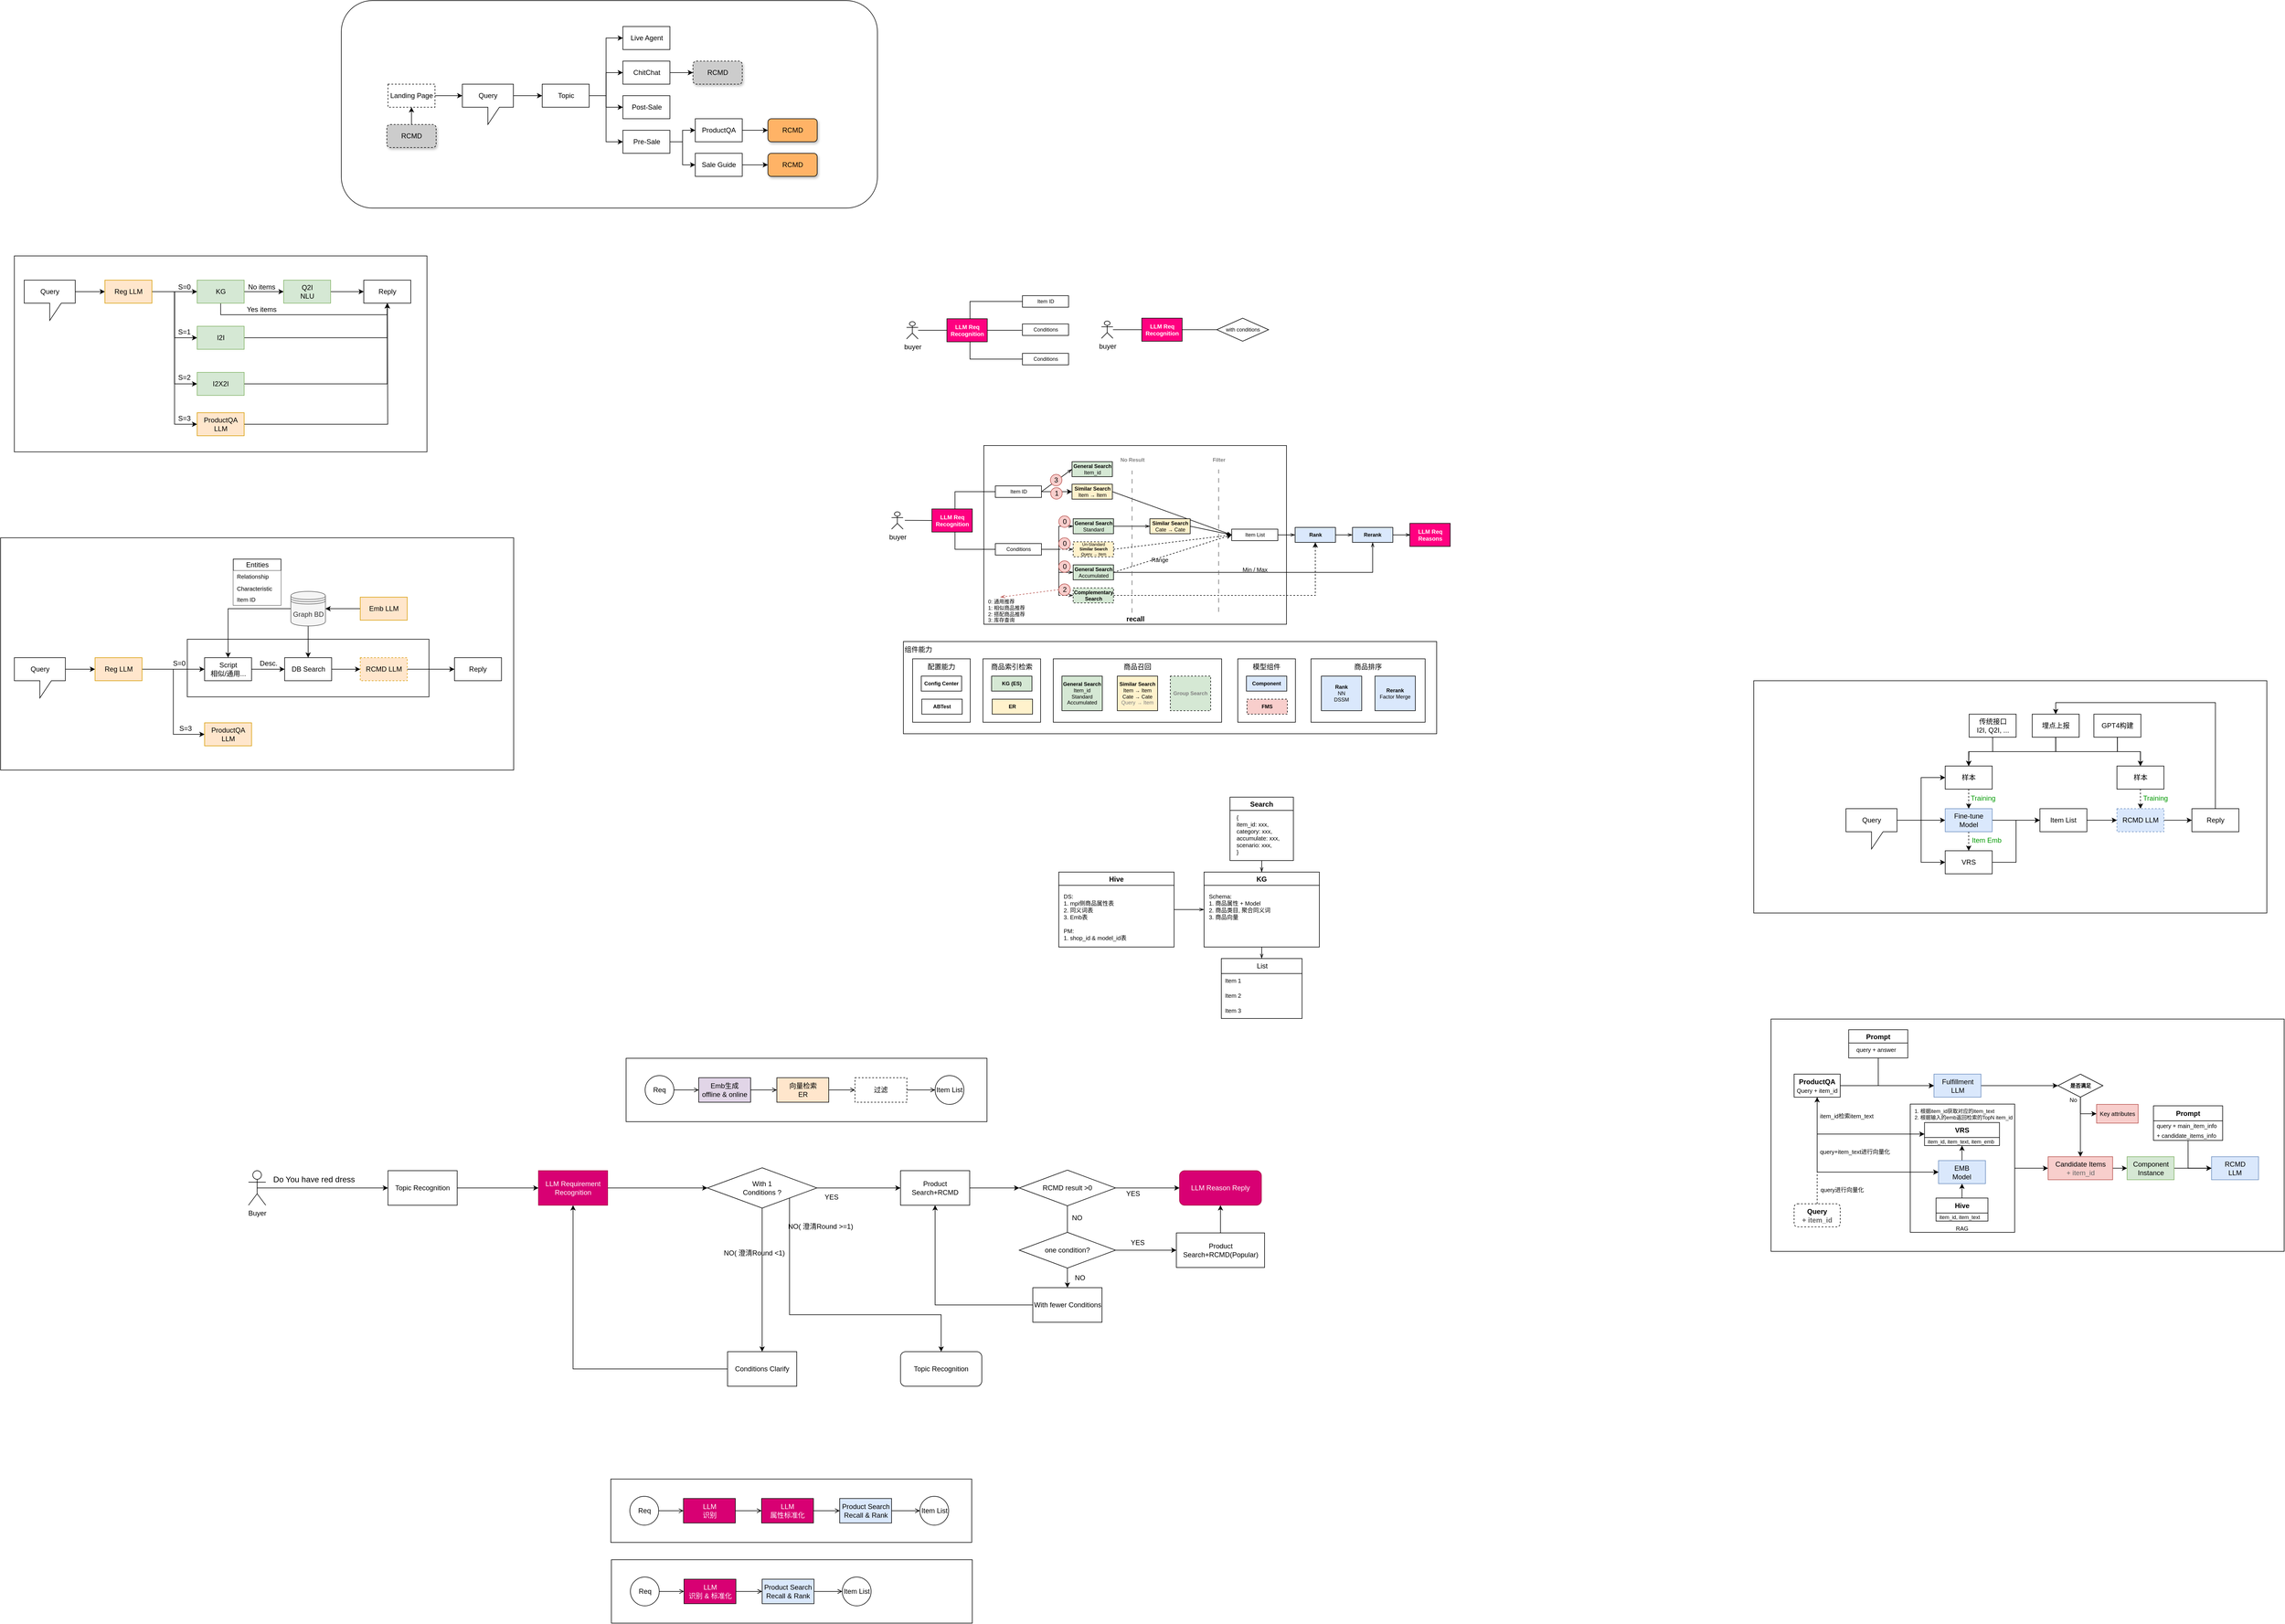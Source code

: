 <mxfile version="24.7.1" type="github" pages="3">
  <diagram id="a0Kgh4cbc69R_dpwDVpw" name="业务调用链路Flow">
    <mxGraphModel dx="1582" dy="1583" grid="1" gridSize="10" guides="1" tooltips="1" connect="1" arrows="1" fold="1" page="1" pageScale="1" pageWidth="827" pageHeight="1169" math="0" shadow="0">
      <root>
        <mxCell id="0" />
        <mxCell id="1" parent="0" />
        <mxCell id="TokeIj_IPVJALh0EGjVd-115" value="" style="rounded=0;whiteSpace=wrap;html=1;" vertex="1" parent="1">
          <mxGeometry x="2360" y="662" width="890" height="403" as="geometry" />
        </mxCell>
        <mxCell id="TokeIj_IPVJALh0EGjVd-80" style="edgeStyle=orthogonalEdgeStyle;rounded=0;orthogonalLoop=1;jettySize=auto;html=1;exitX=1;exitY=0.5;exitDx=0;exitDy=0;entryX=0;entryY=0.5;entryDx=0;entryDy=0;" edge="1" parent="1" source="TokeIj_IPVJALh0EGjVd-23" target="TokeIj_IPVJALh0EGjVd-76">
          <mxGeometry relative="1" as="geometry" />
        </mxCell>
        <mxCell id="TokeIj_IPVJALh0EGjVd-23" value="&lt;font style=&quot;font-size: 10px;&quot;&gt;RAG&lt;/font&gt;" style="rounded=0;whiteSpace=wrap;html=1;fontSize=10;spacing=0;spacingBottom=0;spacingTop=0;align=center;verticalAlign=bottom;" vertex="1" parent="1">
          <mxGeometry x="2601.47" y="809.5" width="181.13" height="222.5" as="geometry" />
        </mxCell>
        <mxCell id="_gdMfucYM4Tkk8RrWNzs-127" value="" style="rounded=0;whiteSpace=wrap;html=1;" parent="1" vertex="1">
          <mxGeometry x="2330" y="75" width="890" height="403" as="geometry" />
        </mxCell>
        <mxCell id="_gdMfucYM4Tkk8RrWNzs-68" value="" style="rounded=0;whiteSpace=wrap;html=1;" parent="1" vertex="1">
          <mxGeometry x="-711" y="-173" width="890" height="403" as="geometry" />
        </mxCell>
        <mxCell id="_gdMfucYM4Tkk8RrWNzs-46" value="" style="rounded=0;whiteSpace=wrap;html=1;" parent="1" vertex="1">
          <mxGeometry x="-387.13" y="3" width="419.25" height="100" as="geometry" />
        </mxCell>
        <mxCell id="_gdMfucYM4Tkk8RrWNzs-19" value="" style="rounded=0;whiteSpace=wrap;html=1;" parent="1" vertex="1">
          <mxGeometry x="-687.13" y="-662" width="715.75" height="340" as="geometry" />
        </mxCell>
        <mxCell id="4n_KJ3noM8WU1xK_bc8W-2" value="" style="rounded=1;whiteSpace=wrap;html=1;" parent="1" vertex="1">
          <mxGeometry x="-120" y="-1105" width="930" height="360" as="geometry" />
        </mxCell>
        <mxCell id="4qZGYqEqg76mdItDKGQn-32" value="" style="rounded=0;whiteSpace=wrap;html=1;" parent="1" vertex="1">
          <mxGeometry x="374" y="730" width="626" height="110" as="geometry" />
        </mxCell>
        <mxCell id="KjvG7mH7V4P6KBeSbJ2i-77" value="recall" style="rounded=0;whiteSpace=wrap;html=1;verticalAlign=bottom;fontStyle=1;" parent="1" vertex="1">
          <mxGeometry x="994.5" y="-333" width="525" height="310" as="geometry" />
        </mxCell>
        <mxCell id="9Mt_UHoBYVk0HlZjvmKg-2" value="buyer" style="shape=umlActor;verticalLabelPosition=bottom;verticalAlign=top;html=1;outlineConnect=0;" parent="1" vertex="1">
          <mxGeometry x="860.5" y="-548" width="20" height="30" as="geometry" />
        </mxCell>
        <mxCell id="9Mt_UHoBYVk0HlZjvmKg-4" value="" style="endArrow=none;html=1;rounded=0;" parent="1" target="9Mt_UHoBYVk0HlZjvmKg-2" edge="1">
          <mxGeometry width="50" height="50" relative="1" as="geometry">
            <mxPoint x="1060.5" y="-533" as="sourcePoint" />
            <mxPoint x="1220.5" y="-498" as="targetPoint" />
          </mxGeometry>
        </mxCell>
        <mxCell id="_F6VGXujVRImMws5GXHz-1" value="&lt;div style=&quot;font-size: 10px;&quot;&gt;LLM Req Recognition&lt;/div&gt;" style="rounded=0;whiteSpace=wrap;html=1;fontStyle=1;fillColor=#FF0080;strokeColor=default;fontColor=#FFFFFF;fontSize=10;" parent="1" vertex="1">
          <mxGeometry x="930.5" y="-553" width="70" height="40" as="geometry" />
        </mxCell>
        <mxCell id="nalg3OLF4WFmcUxB_RZF-3" value="" style="shape=partialRectangle;whiteSpace=wrap;html=1;bottom=0;right=0;fillColor=none;" parent="1" vertex="1">
          <mxGeometry x="970.5" y="-583" width="90" height="30" as="geometry" />
        </mxCell>
        <mxCell id="nalg3OLF4WFmcUxB_RZF-6" value="" style="shape=partialRectangle;whiteSpace=wrap;html=1;bottom=0;right=0;fillColor=none;flipH=1;rotation=-180;" parent="1" vertex="1">
          <mxGeometry x="970.5" y="-513" width="90" height="30" as="geometry" />
        </mxCell>
        <mxCell id="YXGaMw2N21L67AAt6XxX-1" style="edgeStyle=orthogonalEdgeStyle;rounded=0;orthogonalLoop=1;jettySize=auto;html=1;exitX=0.5;exitY=0.5;exitDx=0;exitDy=0;exitPerimeter=0;" parent="1" source="YXGaMw2N21L67AAt6XxX-2" target="YXGaMw2N21L67AAt6XxX-4" edge="1">
          <mxGeometry relative="1" as="geometry" />
        </mxCell>
        <mxCell id="YXGaMw2N21L67AAt6XxX-2" value="Buyer" style="shape=umlActor;verticalLabelPosition=bottom;verticalAlign=top;html=1;outlineConnect=0;" parent="1" vertex="1">
          <mxGeometry x="-281" y="925" width="30" height="60" as="geometry" />
        </mxCell>
        <mxCell id="YXGaMw2N21L67AAt6XxX-3" style="edgeStyle=orthogonalEdgeStyle;rounded=0;orthogonalLoop=1;jettySize=auto;html=1;exitX=1;exitY=0.5;exitDx=0;exitDy=0;entryX=0;entryY=0.5;entryDx=0;entryDy=0;" parent="1" source="YXGaMw2N21L67AAt6XxX-4" target="YXGaMw2N21L67AAt6XxX-6" edge="1">
          <mxGeometry relative="1" as="geometry" />
        </mxCell>
        <mxCell id="YXGaMw2N21L67AAt6XxX-4" value="Topic Recognition" style="rounded=0;whiteSpace=wrap;html=1;" parent="1" vertex="1">
          <mxGeometry x="-39" y="925" width="120" height="60" as="geometry" />
        </mxCell>
        <mxCell id="YXGaMw2N21L67AAt6XxX-5" style="edgeStyle=orthogonalEdgeStyle;rounded=0;orthogonalLoop=1;jettySize=auto;html=1;exitX=1;exitY=0.5;exitDx=0;exitDy=0;entryX=0;entryY=0.5;entryDx=0;entryDy=0;" parent="1" source="YXGaMw2N21L67AAt6XxX-6" target="YXGaMw2N21L67AAt6XxX-17" edge="1">
          <mxGeometry relative="1" as="geometry" />
        </mxCell>
        <mxCell id="YXGaMw2N21L67AAt6XxX-6" value="LLM Requirement Recognition" style="rounded=0;whiteSpace=wrap;html=1;fillColor=#d80073;fontColor=#ffffff;strokeColor=#A50040;" parent="1" vertex="1">
          <mxGeometry x="222" y="925" width="120" height="60" as="geometry" />
        </mxCell>
        <mxCell id="YXGaMw2N21L67AAt6XxX-7" style="edgeStyle=orthogonalEdgeStyle;rounded=0;orthogonalLoop=1;jettySize=auto;html=1;exitX=0;exitY=0.5;exitDx=0;exitDy=0;entryX=0.5;entryY=1;entryDx=0;entryDy=0;" parent="1" source="YXGaMw2N21L67AAt6XxX-8" target="YXGaMw2N21L67AAt6XxX-6" edge="1">
          <mxGeometry relative="1" as="geometry" />
        </mxCell>
        <mxCell id="YXGaMw2N21L67AAt6XxX-8" value="Conditions Clarify" style="rounded=0;whiteSpace=wrap;html=1;" parent="1" vertex="1">
          <mxGeometry x="550" y="1239" width="120" height="60" as="geometry" />
        </mxCell>
        <mxCell id="YXGaMw2N21L67AAt6XxX-9" style="edgeStyle=orthogonalEdgeStyle;rounded=0;orthogonalLoop=1;jettySize=auto;html=1;exitX=1;exitY=0.5;exitDx=0;exitDy=0;entryX=0;entryY=0.5;entryDx=0;entryDy=0;" parent="1" source="YXGaMw2N21L67AAt6XxX-23" target="YXGaMw2N21L67AAt6XxX-11" edge="1">
          <mxGeometry relative="1" as="geometry" />
        </mxCell>
        <mxCell id="YXGaMw2N21L67AAt6XxX-10" value="Product Search+RCMD" style="rounded=0;whiteSpace=wrap;html=1;" parent="1" vertex="1">
          <mxGeometry x="850" y="925" width="120" height="60" as="geometry" />
        </mxCell>
        <mxCell id="YXGaMw2N21L67AAt6XxX-11" value="LLM Reason Reply" style="rounded=1;whiteSpace=wrap;html=1;fillColor=#d80073;fontColor=#ffffff;strokeColor=#A50040;" parent="1" vertex="1">
          <mxGeometry x="1334" y="925" width="142" height="60" as="geometry" />
        </mxCell>
        <mxCell id="YXGaMw2N21L67AAt6XxX-12" value="NO( 澄清Round &amp;lt;1)" style="text;html=1;align=center;verticalAlign=middle;resizable=0;points=[];autosize=1;strokeColor=none;fillColor=none;" parent="1" vertex="1">
          <mxGeometry x="534" y="1055" width="124" height="26" as="geometry" />
        </mxCell>
        <mxCell id="YXGaMw2N21L67AAt6XxX-13" value="Topic Recognition" style="rounded=1;whiteSpace=wrap;html=1;" parent="1" vertex="1">
          <mxGeometry x="850" y="1239" width="141" height="60" as="geometry" />
        </mxCell>
        <mxCell id="YXGaMw2N21L67AAt6XxX-14" style="edgeStyle=orthogonalEdgeStyle;rounded=0;orthogonalLoop=1;jettySize=auto;html=1;exitX=0.5;exitY=0;exitDx=0;exitDy=0;startArrow=classic;startFill=1;endArrow=none;endFill=0;entryX=1;entryY=1;entryDx=0;entryDy=0;" parent="1" source="YXGaMw2N21L67AAt6XxX-13" target="YXGaMw2N21L67AAt6XxX-17" edge="1">
          <mxGeometry relative="1" as="geometry">
            <mxPoint x="610" y="1175" as="targetPoint" />
            <mxPoint x="772.5" y="1175" as="sourcePoint" />
            <Array as="points">
              <mxPoint x="921" y="1175" />
              <mxPoint x="657" y="1175" />
            </Array>
          </mxGeometry>
        </mxCell>
        <mxCell id="YXGaMw2N21L67AAt6XxX-15" style="edgeStyle=orthogonalEdgeStyle;rounded=0;orthogonalLoop=1;jettySize=auto;html=1;exitX=1;exitY=0.5;exitDx=0;exitDy=0;entryX=0;entryY=0.5;entryDx=0;entryDy=0;" parent="1" source="YXGaMw2N21L67AAt6XxX-17" target="YXGaMw2N21L67AAt6XxX-10" edge="1">
          <mxGeometry relative="1" as="geometry" />
        </mxCell>
        <mxCell id="YXGaMw2N21L67AAt6XxX-16" style="edgeStyle=orthogonalEdgeStyle;rounded=0;orthogonalLoop=1;jettySize=auto;html=1;exitX=0.5;exitY=1;exitDx=0;exitDy=0;" parent="1" source="YXGaMw2N21L67AAt6XxX-17" target="YXGaMw2N21L67AAt6XxX-8" edge="1">
          <mxGeometry relative="1" as="geometry" />
        </mxCell>
        <mxCell id="YXGaMw2N21L67AAt6XxX-17" value="&lt;div&gt;&lt;span style=&quot;background-color: initial;&quot;&gt;With 1&lt;/span&gt;&lt;br&gt;&lt;/div&gt;&lt;div&gt;Conditions ?&lt;/div&gt;" style="rhombus;whiteSpace=wrap;html=1;" parent="1" vertex="1">
          <mxGeometry x="515" y="920" width="190" height="70" as="geometry" />
        </mxCell>
        <mxCell id="YXGaMw2N21L67AAt6XxX-18" value="YES" style="text;html=1;align=center;verticalAlign=middle;resizable=0;points=[];autosize=1;strokeColor=none;fillColor=none;" parent="1" vertex="1">
          <mxGeometry x="705" y="956" width="50" height="30" as="geometry" />
        </mxCell>
        <mxCell id="YXGaMw2N21L67AAt6XxX-19" value="&lt;span style=&quot;color: rgb(0, 0, 0); font-family: Helvetica; font-style: normal; font-variant-ligatures: normal; font-variant-caps: normal; font-weight: 400; letter-spacing: normal; orphans: 2; text-align: left; text-indent: 0px; text-transform: none; widows: 2; word-spacing: 0px; -webkit-text-stroke-width: 0px; white-space: normal; background-color: rgb(255, 255, 255); text-decoration-thickness: initial; text-decoration-style: initial; text-decoration-color: initial; float: none; display: inline !important;&quot;&gt;&lt;font style=&quot;font-size: 14px;&quot;&gt;Do You have red dress&lt;/font&gt;&lt;/span&gt;" style="text;whiteSpace=wrap;html=1;" parent="1" vertex="1">
          <mxGeometry x="-240.004" y="925.0" width="190" height="41" as="geometry" />
        </mxCell>
        <mxCell id="YXGaMw2N21L67AAt6XxX-20" value="NO( 澄清Round &amp;gt;=1)" style="text;html=1;align=center;verticalAlign=middle;resizable=0;points=[];autosize=1;strokeColor=none;fillColor=none;" parent="1" vertex="1">
          <mxGeometry x="645" y="1009" width="131" height="26" as="geometry" />
        </mxCell>
        <mxCell id="YXGaMw2N21L67AAt6XxX-21" value="" style="edgeStyle=orthogonalEdgeStyle;rounded=0;orthogonalLoop=1;jettySize=auto;html=1;exitX=1;exitY=0.5;exitDx=0;exitDy=0;entryX=0;entryY=0.5;entryDx=0;entryDy=0;" parent="1" source="YXGaMw2N21L67AAt6XxX-10" target="YXGaMw2N21L67AAt6XxX-23" edge="1">
          <mxGeometry relative="1" as="geometry">
            <mxPoint x="970" y="955" as="sourcePoint" />
            <mxPoint x="1352" y="956" as="targetPoint" />
          </mxGeometry>
        </mxCell>
        <mxCell id="YXGaMw2N21L67AAt6XxX-22" style="edgeStyle=orthogonalEdgeStyle;rounded=0;orthogonalLoop=1;jettySize=auto;html=1;" parent="1" source="YXGaMw2N21L67AAt6XxX-23" target="YXGaMw2N21L67AAt6XxX-26" edge="1">
          <mxGeometry relative="1" as="geometry" />
        </mxCell>
        <mxCell id="YXGaMw2N21L67AAt6XxX-23" value="RCMD result &amp;gt;0" style="rhombus;whiteSpace=wrap;html=1;" parent="1" vertex="1">
          <mxGeometry x="1056" y="924" width="167" height="62" as="geometry" />
        </mxCell>
        <mxCell id="YXGaMw2N21L67AAt6XxX-24" value="YES" style="text;html=1;align=center;verticalAlign=middle;resizable=0;points=[];autosize=1;strokeColor=none;fillColor=none;" parent="1" vertex="1">
          <mxGeometry x="1228" y="950" width="50" height="30" as="geometry" />
        </mxCell>
        <mxCell id="YXGaMw2N21L67AAt6XxX-25" style="edgeStyle=orthogonalEdgeStyle;rounded=0;orthogonalLoop=1;jettySize=auto;html=1;entryX=0.5;entryY=1;entryDx=0;entryDy=0;" parent="1" source="YXGaMw2N21L67AAt6XxX-26" target="YXGaMw2N21L67AAt6XxX-10" edge="1">
          <mxGeometry relative="1" as="geometry" />
        </mxCell>
        <mxCell id="YXGaMw2N21L67AAt6XxX-26" value="With fewer Conditions" style="rounded=0;whiteSpace=wrap;html=1;" parent="1" vertex="1">
          <mxGeometry x="1079.5" y="1128" width="120" height="60" as="geometry" />
        </mxCell>
        <mxCell id="YXGaMw2N21L67AAt6XxX-27" value="NO" style="text;html=1;align=center;verticalAlign=middle;resizable=0;points=[];autosize=1;strokeColor=none;fillColor=none;" parent="1" vertex="1">
          <mxGeometry x="1138" y="994" width="36" height="26" as="geometry" />
        </mxCell>
        <mxCell id="YXGaMw2N21L67AAt6XxX-28" style="edgeStyle=orthogonalEdgeStyle;rounded=0;orthogonalLoop=1;jettySize=auto;html=1;" parent="1" source="YXGaMw2N21L67AAt6XxX-29" target="YXGaMw2N21L67AAt6XxX-33" edge="1">
          <mxGeometry relative="1" as="geometry">
            <mxPoint x="1328.46" y="1066.0" as="targetPoint" />
          </mxGeometry>
        </mxCell>
        <mxCell id="YXGaMw2N21L67AAt6XxX-29" value="one condition?" style="rhombus;whiteSpace=wrap;html=1;" parent="1" vertex="1">
          <mxGeometry x="1056" y="1032" width="167" height="62" as="geometry" />
        </mxCell>
        <mxCell id="YXGaMw2N21L67AAt6XxX-30" value="NO" style="text;html=1;align=center;verticalAlign=middle;resizable=0;points=[];autosize=1;strokeColor=none;fillColor=none;" parent="1" vertex="1">
          <mxGeometry x="1143" y="1098" width="36" height="26" as="geometry" />
        </mxCell>
        <mxCell id="YXGaMw2N21L67AAt6XxX-31" value="YES" style="text;html=1;align=center;verticalAlign=middle;resizable=0;points=[];autosize=1;strokeColor=none;fillColor=none;" parent="1" vertex="1">
          <mxGeometry x="1236" y="1035" width="50" height="30" as="geometry" />
        </mxCell>
        <mxCell id="YXGaMw2N21L67AAt6XxX-32" style="edgeStyle=orthogonalEdgeStyle;rounded=0;orthogonalLoop=1;jettySize=auto;html=1;entryX=0.5;entryY=1;entryDx=0;entryDy=0;" parent="1" source="YXGaMw2N21L67AAt6XxX-33" target="YXGaMw2N21L67AAt6XxX-11" edge="1">
          <mxGeometry relative="1" as="geometry" />
        </mxCell>
        <mxCell id="YXGaMw2N21L67AAt6XxX-33" value="Product Search+RCMD(Popular)" style="rounded=0;whiteSpace=wrap;html=1;" parent="1" vertex="1">
          <mxGeometry x="1328.5" y="1033" width="153" height="60" as="geometry" />
        </mxCell>
        <mxCell id="AR0sDTf0IIyD8WEAlpMg-1" value="Item ID" style="rounded=0;whiteSpace=wrap;html=1;fontSize=9;" parent="1" vertex="1">
          <mxGeometry x="1061.5" y="-593" width="80" height="20" as="geometry" />
        </mxCell>
        <mxCell id="AR0sDTf0IIyD8WEAlpMg-2" value="Conditions" style="rounded=0;whiteSpace=wrap;html=1;fontSize=9;" parent="1" vertex="1">
          <mxGeometry x="1061.5" y="-544" width="80" height="20" as="geometry" />
        </mxCell>
        <mxCell id="AR0sDTf0IIyD8WEAlpMg-3" value="Conditions" style="rounded=0;whiteSpace=wrap;html=1;fontSize=9;" parent="1" vertex="1">
          <mxGeometry x="1061.5" y="-493" width="80" height="20" as="geometry" />
        </mxCell>
        <mxCell id="AR0sDTf0IIyD8WEAlpMg-4" value="buyer" style="shape=umlActor;verticalLabelPosition=bottom;verticalAlign=top;html=1;outlineConnect=0;" parent="1" vertex="1">
          <mxGeometry x="1198.5" y="-549" width="20" height="30" as="geometry" />
        </mxCell>
        <mxCell id="AR0sDTf0IIyD8WEAlpMg-5" value="" style="endArrow=none;html=1;rounded=0;" parent="1" target="AR0sDTf0IIyD8WEAlpMg-4" edge="1">
          <mxGeometry width="50" height="50" relative="1" as="geometry">
            <mxPoint x="1398.5" y="-534" as="sourcePoint" />
            <mxPoint x="1558.5" y="-499" as="targetPoint" />
          </mxGeometry>
        </mxCell>
        <mxCell id="AR0sDTf0IIyD8WEAlpMg-6" value="&lt;div style=&quot;font-size: 10px;&quot;&gt;LLM Req Recognition&lt;/div&gt;" style="rounded=0;whiteSpace=wrap;html=1;fontStyle=1;fillColor=#FF0080;strokeColor=default;fontColor=#FFFFFF;fontSize=10;" parent="1" vertex="1">
          <mxGeometry x="1268.5" y="-554" width="70" height="40" as="geometry" />
        </mxCell>
        <mxCell id="AR0sDTf0IIyD8WEAlpMg-12" value="with conditions" style="rhombus;whiteSpace=wrap;html=1;fontSize=9;" parent="1" vertex="1">
          <mxGeometry x="1398.5" y="-554" width="90" height="40" as="geometry" />
        </mxCell>
        <mxCell id="AR0sDTf0IIyD8WEAlpMg-13" value="buyer" style="shape=umlActor;verticalLabelPosition=bottom;verticalAlign=top;html=1;outlineConnect=0;" parent="1" vertex="1">
          <mxGeometry x="834.5" y="-218" width="20" height="30" as="geometry" />
        </mxCell>
        <mxCell id="AR0sDTf0IIyD8WEAlpMg-15" value="&lt;div style=&quot;font-size: 10px;&quot;&gt;LLM Req Recognition&lt;/div&gt;" style="rounded=0;whiteSpace=wrap;html=1;fontStyle=1;fillColor=#FF0080;strokeColor=default;fontColor=#FFFFFF;fontSize=10;" parent="1" vertex="1">
          <mxGeometry x="904.5" y="-223" width="70" height="40" as="geometry" />
        </mxCell>
        <mxCell id="AR0sDTf0IIyD8WEAlpMg-16" value="" style="shape=partialRectangle;whiteSpace=wrap;html=1;bottom=0;right=0;fillColor=none;" parent="1" vertex="1">
          <mxGeometry x="944.5" y="-253" width="90" height="30" as="geometry" />
        </mxCell>
        <mxCell id="AR0sDTf0IIyD8WEAlpMg-17" value="" style="shape=partialRectangle;whiteSpace=wrap;html=1;bottom=0;right=0;fillColor=none;flipH=1;rotation=-180;" parent="1" vertex="1">
          <mxGeometry x="944.5" y="-183" width="90" height="30" as="geometry" />
        </mxCell>
        <mxCell id="7JMjOSI2QF3ljbAMLHC3-2" style="rounded=0;orthogonalLoop=1;jettySize=auto;html=1;exitX=1;exitY=0.5;exitDx=0;exitDy=0;entryX=0;entryY=0.5;entryDx=0;entryDy=0;endArrow=openThin;endFill=0;" parent="1" source="AR0sDTf0IIyD8WEAlpMg-18" target="7JMjOSI2QF3ljbAMLHC3-1" edge="1">
          <mxGeometry relative="1" as="geometry" />
        </mxCell>
        <mxCell id="KjvG7mH7V4P6KBeSbJ2i-56" style="rounded=0;orthogonalLoop=1;jettySize=auto;html=1;exitX=1;exitY=0.5;exitDx=0;exitDy=0;entryX=0;entryY=0.5;entryDx=0;entryDy=0;" parent="1" source="AR0sDTf0IIyD8WEAlpMg-18" target="7JMjOSI2QF3ljbAMLHC3-4" edge="1">
          <mxGeometry relative="1" as="geometry" />
        </mxCell>
        <mxCell id="AR0sDTf0IIyD8WEAlpMg-18" value="Item ID" style="rounded=0;whiteSpace=wrap;html=1;fontSize=9;" parent="1" vertex="1">
          <mxGeometry x="1014.5" y="-263" width="80" height="20" as="geometry" />
        </mxCell>
        <mxCell id="KjvG7mH7V4P6KBeSbJ2i-74" style="edgeStyle=orthogonalEdgeStyle;rounded=0;orthogonalLoop=1;jettySize=auto;html=1;exitX=1;exitY=0.5;exitDx=0;exitDy=0;endArrow=none;endFill=0;" parent="1" source="AR0sDTf0IIyD8WEAlpMg-20" edge="1">
          <mxGeometry relative="1" as="geometry">
            <mxPoint x="1124.5" y="-152.905" as="targetPoint" />
          </mxGeometry>
        </mxCell>
        <mxCell id="AR0sDTf0IIyD8WEAlpMg-21" value="" style="endArrow=none;html=1;rounded=0;exitX=0;exitY=0.5;exitDx=0;exitDy=0;" parent="1" source="AR0sDTf0IIyD8WEAlpMg-15" edge="1">
          <mxGeometry width="50" height="50" relative="1" as="geometry">
            <mxPoint x="1037.5" y="-203.23" as="sourcePoint" />
            <mxPoint x="857.5" y="-203.23" as="targetPoint" />
          </mxGeometry>
        </mxCell>
        <mxCell id="7JMjOSI2QF3ljbAMLHC3-6" value="No Result" style="text;html=1;align=center;verticalAlign=middle;whiteSpace=wrap;rounded=0;fontSize=9;fontStyle=1;fontColor=#808080;" parent="1" vertex="1">
          <mxGeometry x="1214.5" y="-323" width="75" height="30" as="geometry" />
        </mxCell>
        <mxCell id="7JMjOSI2QF3ljbAMLHC3-1" value="&lt;div style=&quot;font-size: 9px;&quot;&gt;&lt;b&gt;General Search&lt;/b&gt;&lt;/div&gt;Item_id" style="rounded=0;whiteSpace=wrap;html=1;fillColor=#d5e8d4;strokeColor=default;fontSize=9;" parent="1" vertex="1">
          <mxGeometry x="1147.5" y="-305" width="70" height="26" as="geometry" />
        </mxCell>
        <mxCell id="KjvG7mH7V4P6KBeSbJ2i-36" style="rounded=0;orthogonalLoop=1;jettySize=auto;html=1;exitX=1;exitY=0.5;exitDx=0;exitDy=0;entryX=0;entryY=0.5;entryDx=0;entryDy=0;endArrow=openThin;endFill=0;" parent="1" source="7JMjOSI2QF3ljbAMLHC3-4" target="KjvG7mH7V4P6KBeSbJ2i-35" edge="1">
          <mxGeometry relative="1" as="geometry" />
        </mxCell>
        <mxCell id="7JMjOSI2QF3ljbAMLHC3-4" value="&lt;div style=&quot;font-size: 9px;&quot;&gt;&lt;b&gt;Similar Search&lt;/b&gt;&lt;/div&gt;Item → Item" style="rounded=0;whiteSpace=wrap;html=1;fillColor=#fff2cc;strokeColor=#000000;fontSize=9;" parent="1" vertex="1">
          <mxGeometry x="1147.5" y="-266" width="70" height="26" as="geometry" />
        </mxCell>
        <mxCell id="KjvG7mH7V4P6KBeSbJ2i-17" style="rounded=0;orthogonalLoop=1;jettySize=auto;html=1;exitX=1;exitY=0.5;exitDx=0;exitDy=0;endArrow=openThin;endFill=0;entryX=0;entryY=0.5;entryDx=0;entryDy=0;" parent="1" source="KjvG7mH7V4P6KBeSbJ2i-14" target="KjvG7mH7V4P6KBeSbJ2i-15" edge="1">
          <mxGeometry relative="1" as="geometry">
            <mxPoint x="1284.5" y="-152.919" as="targetPoint" />
          </mxGeometry>
        </mxCell>
        <mxCell id="KjvG7mH7V4P6KBeSbJ2i-20" style="rounded=0;orthogonalLoop=1;jettySize=auto;html=1;exitX=1;exitY=0.5;exitDx=0;exitDy=0;entryX=0;entryY=0.5;entryDx=0;entryDy=0;endArrow=openThin;endFill=0;dashed=1;" parent="1" source="KjvG7mH7V4P6KBeSbJ2i-7" target="KjvG7mH7V4P6KBeSbJ2i-35" edge="1">
          <mxGeometry relative="1" as="geometry">
            <mxPoint x="1242.5" y="-153" as="targetPoint" />
          </mxGeometry>
        </mxCell>
        <mxCell id="KjvG7mH7V4P6KBeSbJ2i-7" value="&lt;div style=&quot;font-size: 7px;&quot;&gt;&lt;div style=&quot;font-size: 7px;&quot;&gt;&lt;div&gt;&lt;span style=&quot;background-color: initial;&quot;&gt;Un-Standard&lt;/span&gt;&lt;/div&gt;&lt;/div&gt;&lt;div style=&quot;font-size: 7px;&quot;&gt;&lt;b style=&quot;font-size: 7px;&quot;&gt;Similar Search&lt;/b&gt;&lt;/div&gt;&lt;/div&gt;&lt;div style=&quot;font-size: 7px;&quot;&gt;&lt;span style=&quot;background-color: initial;&quot;&gt;Query → Item&lt;/span&gt;&lt;br&gt;&lt;/div&gt;" style="rounded=0;whiteSpace=wrap;html=1;fontSize=7;dashed=1;fillColor=#fff2cc;strokeColor=#000000;" parent="1" vertex="1">
          <mxGeometry x="1149.5" y="-166" width="70" height="26" as="geometry" />
        </mxCell>
        <mxCell id="KjvG7mH7V4P6KBeSbJ2i-10" style="edgeStyle=orthogonalEdgeStyle;rounded=0;orthogonalLoop=1;jettySize=auto;html=1;entryX=0;entryY=0.5;entryDx=0;entryDy=0;endArrow=openThin;endFill=0;strokeWidth=1;" parent="1" edge="1">
          <mxGeometry relative="1" as="geometry">
            <mxPoint x="1124.5" y="-113" as="sourcePoint" />
            <mxPoint x="1149.5" y="-113" as="targetPoint" />
          </mxGeometry>
        </mxCell>
        <mxCell id="KjvG7mH7V4P6KBeSbJ2i-50" style="edgeStyle=orthogonalEdgeStyle;rounded=0;orthogonalLoop=1;jettySize=auto;html=1;exitX=1;exitY=0.5;exitDx=0;exitDy=0;entryX=0.5;entryY=1;entryDx=0;entryDy=0;endArrow=openThin;endFill=0;" parent="1" source="KjvG7mH7V4P6KBeSbJ2i-9" target="KjvG7mH7V4P6KBeSbJ2i-46" edge="1">
          <mxGeometry relative="1" as="geometry" />
        </mxCell>
        <mxCell id="KjvG7mH7V4P6KBeSbJ2i-60" style="rounded=0;orthogonalLoop=1;jettySize=auto;html=1;exitX=1;exitY=0.5;exitDx=0;exitDy=0;entryX=0;entryY=0.5;entryDx=0;entryDy=0;dashed=1;" parent="1" source="KjvG7mH7V4P6KBeSbJ2i-9" target="KjvG7mH7V4P6KBeSbJ2i-35" edge="1">
          <mxGeometry relative="1" as="geometry" />
        </mxCell>
        <mxCell id="KjvG7mH7V4P6KBeSbJ2i-9" value="&lt;div style=&quot;font-size: 9px;&quot;&gt;&lt;b&gt;General Search&lt;/b&gt;&lt;/div&gt;Accumulated" style="rounded=0;whiteSpace=wrap;html=1;fillColor=#d5e8d4;strokeColor=default;fontSize=9;" parent="1" vertex="1">
          <mxGeometry x="1149.5" y="-126" width="70" height="26" as="geometry" />
        </mxCell>
        <mxCell id="KjvG7mH7V4P6KBeSbJ2i-11" value="" style="endArrow=none;html=1;rounded=0;" parent="1" edge="1">
          <mxGeometry width="50" height="50" relative="1" as="geometry">
            <mxPoint x="1124.5" y="-73" as="sourcePoint" />
            <mxPoint x="1124.5" y="-153" as="targetPoint" />
          </mxGeometry>
        </mxCell>
        <mxCell id="KjvG7mH7V4P6KBeSbJ2i-12" value="" style="endArrow=none;html=1;rounded=0;" parent="1" edge="1">
          <mxGeometry width="50" height="50" relative="1" as="geometry">
            <mxPoint x="1124.5" y="-153" as="sourcePoint" />
            <mxPoint x="1124.5" y="-193" as="targetPoint" />
          </mxGeometry>
        </mxCell>
        <mxCell id="KjvG7mH7V4P6KBeSbJ2i-13" style="edgeStyle=orthogonalEdgeStyle;rounded=0;orthogonalLoop=1;jettySize=auto;html=1;entryX=0;entryY=0.5;entryDx=0;entryDy=0;endArrow=openThin;endFill=0;strokeWidth=1;" parent="1" edge="1">
          <mxGeometry relative="1" as="geometry">
            <mxPoint x="1124.5" y="-193" as="sourcePoint" />
            <mxPoint x="1149.5" y="-193" as="targetPoint" />
          </mxGeometry>
        </mxCell>
        <mxCell id="KjvG7mH7V4P6KBeSbJ2i-14" value="&lt;div style=&quot;font-size: 9px;&quot;&gt;&lt;b&gt;General Search&lt;/b&gt;&lt;/div&gt;Standard" style="rounded=0;whiteSpace=wrap;html=1;fillColor=#d5e8d4;strokeColor=default;fontSize=9;" parent="1" vertex="1">
          <mxGeometry x="1149.5" y="-206" width="70" height="26" as="geometry" />
        </mxCell>
        <mxCell id="KjvG7mH7V4P6KBeSbJ2i-37" style="rounded=0;orthogonalLoop=1;jettySize=auto;html=1;exitX=1;exitY=0.5;exitDx=0;exitDy=0;entryX=0;entryY=0.5;entryDx=0;entryDy=0;endArrow=openThin;endFill=0;" parent="1" source="KjvG7mH7V4P6KBeSbJ2i-15" target="KjvG7mH7V4P6KBeSbJ2i-35" edge="1">
          <mxGeometry relative="1" as="geometry">
            <mxPoint x="1424.5" y="-173" as="targetPoint" />
          </mxGeometry>
        </mxCell>
        <mxCell id="KjvG7mH7V4P6KBeSbJ2i-15" value="&lt;div style=&quot;font-size: 9px;&quot;&gt;&lt;b&gt;Similar Search&lt;/b&gt;&lt;/div&gt;Cate → Cate" style="rounded=0;whiteSpace=wrap;html=1;fillColor=#fff2cc;strokeColor=#000000;fontSize=9;" parent="1" vertex="1">
          <mxGeometry x="1282.5" y="-206" width="70" height="26" as="geometry" />
        </mxCell>
        <mxCell id="KjvG7mH7V4P6KBeSbJ2i-22" value="" style="endArrow=none;html=1;rounded=0;dashed=1;dashPattern=8 8;strokeColor=#666666;entryX=0.496;entryY=1.112;entryDx=0;entryDy=0;entryPerimeter=0;" parent="1" target="7JMjOSI2QF3ljbAMLHC3-6" edge="1">
          <mxGeometry width="50" height="50" relative="1" as="geometry">
            <mxPoint x="1251.5" y="-43" as="sourcePoint" />
            <mxPoint x="1251.81" y="-283" as="targetPoint" />
          </mxGeometry>
        </mxCell>
        <mxCell id="KjvG7mH7V4P6KBeSbJ2i-27" style="edgeStyle=orthogonalEdgeStyle;rounded=0;orthogonalLoop=1;jettySize=auto;html=1;entryX=0;entryY=0.5;entryDx=0;entryDy=0;endArrow=openThin;endFill=0;strokeWidth=1;dashed=1;" parent="1" edge="1">
          <mxGeometry relative="1" as="geometry">
            <mxPoint x="1124.5" y="-73" as="sourcePoint" />
            <mxPoint x="1149.5" y="-73" as="targetPoint" />
          </mxGeometry>
        </mxCell>
        <mxCell id="KjvG7mH7V4P6KBeSbJ2i-73" style="edgeStyle=orthogonalEdgeStyle;rounded=0;orthogonalLoop=1;jettySize=auto;html=1;exitX=1;exitY=0.5;exitDx=0;exitDy=0;entryX=0.5;entryY=1;entryDx=0;entryDy=0;dashed=1;" parent="1" source="KjvG7mH7V4P6KBeSbJ2i-28" target="KjvG7mH7V4P6KBeSbJ2i-40" edge="1">
          <mxGeometry relative="1" as="geometry" />
        </mxCell>
        <mxCell id="KjvG7mH7V4P6KBeSbJ2i-28" value="&lt;div style=&quot;font-size: 9px;&quot;&gt;&lt;b style=&quot;font-size: 9px;&quot;&gt;Complementary Search&lt;/b&gt;&lt;/div&gt;" style="rounded=0;whiteSpace=wrap;html=1;fillColor=#d5e8d4;strokeColor=default;fontSize=9;dashed=1;" parent="1" vertex="1">
          <mxGeometry x="1149.5" y="-86" width="70" height="26" as="geometry" />
        </mxCell>
        <mxCell id="KjvG7mH7V4P6KBeSbJ2i-33" value="Filter" style="text;html=1;align=center;verticalAlign=middle;whiteSpace=wrap;rounded=0;fontSize=9;fontStyle=1;fontColor=#808080;" parent="1" vertex="1">
          <mxGeometry x="1364.5" y="-323" width="75" height="30" as="geometry" />
        </mxCell>
        <mxCell id="KjvG7mH7V4P6KBeSbJ2i-34" value="" style="endArrow=none;html=1;rounded=0;dashed=1;dashPattern=8 8;strokeColor=#666666;entryX=0.496;entryY=1.112;entryDx=0;entryDy=0;entryPerimeter=0;" parent="1" edge="1">
          <mxGeometry width="50" height="50" relative="1" as="geometry">
            <mxPoint x="1401.81" y="-44.5" as="sourcePoint" />
            <mxPoint x="1401.81" y="-291.5" as="targetPoint" />
          </mxGeometry>
        </mxCell>
        <mxCell id="KjvG7mH7V4P6KBeSbJ2i-47" style="edgeStyle=orthogonalEdgeStyle;rounded=0;orthogonalLoop=1;jettySize=auto;html=1;exitX=1;exitY=0.5;exitDx=0;exitDy=0;entryX=0;entryY=0.5;entryDx=0;entryDy=0;endArrow=openThin;endFill=0;" parent="1" source="KjvG7mH7V4P6KBeSbJ2i-35" target="KjvG7mH7V4P6KBeSbJ2i-40" edge="1">
          <mxGeometry relative="1" as="geometry" />
        </mxCell>
        <mxCell id="KjvG7mH7V4P6KBeSbJ2i-35" value="Item List" style="rounded=0;whiteSpace=wrap;html=1;fontSize=9;" parent="1" vertex="1">
          <mxGeometry x="1424.5" y="-188" width="80" height="20" as="geometry" />
        </mxCell>
        <mxCell id="KjvG7mH7V4P6KBeSbJ2i-48" style="edgeStyle=orthogonalEdgeStyle;rounded=0;orthogonalLoop=1;jettySize=auto;html=1;exitX=1;exitY=0.5;exitDx=0;exitDy=0;entryX=0;entryY=0.5;entryDx=0;entryDy=0;endArrow=openThin;endFill=0;" parent="1" source="KjvG7mH7V4P6KBeSbJ2i-40" target="KjvG7mH7V4P6KBeSbJ2i-46" edge="1">
          <mxGeometry relative="1" as="geometry" />
        </mxCell>
        <mxCell id="KjvG7mH7V4P6KBeSbJ2i-40" value="&lt;b&gt;Rank&lt;/b&gt;&lt;div style=&quot;font-size: 9px;&quot;&gt;&lt;/div&gt;" style="rounded=0;whiteSpace=wrap;html=1;fillColor=#dae8fc;strokeColor=#000000;fontSize=9;" parent="1" vertex="1">
          <mxGeometry x="1534.5" y="-191" width="70" height="26" as="geometry" />
        </mxCell>
        <mxCell id="KjvG7mH7V4P6KBeSbJ2i-52" style="edgeStyle=orthogonalEdgeStyle;rounded=0;orthogonalLoop=1;jettySize=auto;html=1;exitX=1;exitY=0.5;exitDx=0;exitDy=0;entryX=0;entryY=0.5;entryDx=0;entryDy=0;endArrow=openThin;endFill=0;" parent="1" source="KjvG7mH7V4P6KBeSbJ2i-46" edge="1">
          <mxGeometry relative="1" as="geometry">
            <mxPoint x="1734.5" y="-178" as="targetPoint" />
          </mxGeometry>
        </mxCell>
        <mxCell id="KjvG7mH7V4P6KBeSbJ2i-46" value="&lt;b&gt;Rerank&lt;/b&gt;&lt;div style=&quot;font-size: 9px;&quot;&gt;&lt;/div&gt;" style="rounded=0;whiteSpace=wrap;html=1;fillColor=#dae8fc;strokeColor=#000000;fontSize=9;" parent="1" vertex="1">
          <mxGeometry x="1634" y="-191" width="70" height="26" as="geometry" />
        </mxCell>
        <mxCell id="KjvG7mH7V4P6KBeSbJ2i-53" value="&lt;div style=&quot;font-size: 10px;&quot;&gt;LLM Req Reasons&lt;/div&gt;" style="rounded=0;whiteSpace=wrap;html=1;fontStyle=1;fillColor=#FF0080;strokeColor=default;fontColor=#FFFFFF;fontSize=10;" parent="1" vertex="1">
          <mxGeometry x="1733.5" y="-198" width="70" height="40" as="geometry" />
        </mxCell>
        <mxCell id="KjvG7mH7V4P6KBeSbJ2i-61" value="Min / Max" style="text;html=1;align=center;verticalAlign=middle;whiteSpace=wrap;rounded=0;fontSize=10;" parent="1" vertex="1">
          <mxGeometry x="1434.5" y="-133" width="60" height="30" as="geometry" />
        </mxCell>
        <mxCell id="KjvG7mH7V4P6KBeSbJ2i-62" value="Range" style="text;html=1;align=center;verticalAlign=middle;whiteSpace=wrap;rounded=0;fontSize=10;" parent="1" vertex="1">
          <mxGeometry x="1269.5" y="-150" width="60" height="30" as="geometry" />
        </mxCell>
        <mxCell id="KjvG7mH7V4P6KBeSbJ2i-75" style="edgeStyle=orthogonalEdgeStyle;rounded=0;orthogonalLoop=1;jettySize=auto;html=1;entryX=0;entryY=0.5;entryDx=0;entryDy=0;endArrow=openThin;endFill=0;strokeWidth=1;dashed=1;" parent="1" edge="1">
          <mxGeometry relative="1" as="geometry">
            <mxPoint x="1124.5" y="-153" as="sourcePoint" />
            <mxPoint x="1149.5" y="-153" as="targetPoint" />
          </mxGeometry>
        </mxCell>
        <mxCell id="KjvG7mH7V4P6KBeSbJ2i-83" value="组件能力" style="rounded=0;whiteSpace=wrap;html=1;align=left;verticalAlign=top;" parent="1" vertex="1">
          <mxGeometry x="855" y="7" width="925" height="160" as="geometry" />
        </mxCell>
        <mxCell id="KjvG7mH7V4P6KBeSbJ2i-84" value="配置能力" style="rounded=0;whiteSpace=wrap;html=1;verticalAlign=top;" parent="1" vertex="1">
          <mxGeometry x="871" y="37" width="100" height="110" as="geometry" />
        </mxCell>
        <mxCell id="KjvG7mH7V4P6KBeSbJ2i-85" value="&lt;b&gt;Config Center&lt;/b&gt;&lt;div style=&quot;font-size: 9px;&quot;&gt;&lt;/div&gt;" style="rounded=0;whiteSpace=wrap;html=1;fontSize=9;" parent="1" vertex="1">
          <mxGeometry x="886" y="67" width="70" height="26" as="geometry" />
        </mxCell>
        <mxCell id="KjvG7mH7V4P6KBeSbJ2i-86" value="&lt;b&gt;ABTest&lt;/b&gt;&lt;div style=&quot;font-size: 9px;&quot;&gt;&lt;/div&gt;" style="rounded=0;whiteSpace=wrap;html=1;fontSize=9;" parent="1" vertex="1">
          <mxGeometry x="887" y="107" width="70" height="26" as="geometry" />
        </mxCell>
        <mxCell id="lEiEUptYDKROHEO69hH1-2" value="商品召回" style="rounded=0;whiteSpace=wrap;html=1;verticalAlign=top;" parent="1" vertex="1">
          <mxGeometry x="1115" y="37" width="292" height="110" as="geometry" />
        </mxCell>
        <mxCell id="lEiEUptYDKROHEO69hH1-3" value="&lt;div style=&quot;font-size: 9px;&quot;&gt;&lt;b&gt;General Search&lt;/b&gt;&lt;/div&gt;Item_id&lt;div&gt;&lt;div&gt;Standard&lt;br&gt;&lt;/div&gt;&lt;/div&gt;&lt;div&gt;Accumulated&lt;br&gt;&lt;/div&gt;" style="rounded=0;whiteSpace=wrap;html=1;fillColor=#d5e8d4;strokeColor=default;fontSize=9;" parent="1" vertex="1">
          <mxGeometry x="1130" y="67" width="70" height="60" as="geometry" />
        </mxCell>
        <mxCell id="lEiEUptYDKROHEO69hH1-5" value="&lt;div style=&quot;font-size: 9px;&quot;&gt;&lt;b&gt;Similar Search&lt;/b&gt;&lt;/div&gt;Item → Item&lt;div&gt;Cate → Cate&lt;br&gt;&lt;/div&gt;&lt;div&gt;&lt;font color=&quot;#808080&quot;&gt;Query → Item&lt;/font&gt;&lt;br&gt;&lt;/div&gt;" style="rounded=0;whiteSpace=wrap;html=1;fillColor=#fff2cc;strokeColor=#000000;fontSize=9;" parent="1" vertex="1">
          <mxGeometry x="1226" y="67" width="70" height="60" as="geometry" />
        </mxCell>
        <mxCell id="lEiEUptYDKROHEO69hH1-8" value="&lt;div style=&quot;font-size: 9px;&quot;&gt;&lt;b&gt;Group Search&lt;/b&gt;&lt;/div&gt;" style="rounded=0;whiteSpace=wrap;html=1;fillColor=#d5e8d4;strokeColor=default;fontSize=9;fontColor=#808080;dashed=1;" parent="1" vertex="1">
          <mxGeometry x="1318" y="67" width="70" height="60" as="geometry" />
        </mxCell>
        <mxCell id="lEiEUptYDKROHEO69hH1-9" value="商品排序" style="rounded=0;whiteSpace=wrap;html=1;verticalAlign=top;" parent="1" vertex="1">
          <mxGeometry x="1562" y="37" width="198" height="110" as="geometry" />
        </mxCell>
        <mxCell id="ecw69r59fbHWd3CY8xxB-1" value="商品索引检索" style="rounded=0;whiteSpace=wrap;html=1;verticalAlign=top;" parent="1" vertex="1">
          <mxGeometry x="993" y="37" width="100" height="110" as="geometry" />
        </mxCell>
        <mxCell id="ecw69r59fbHWd3CY8xxB-2" value="&lt;b&gt;KG (ES)&lt;/b&gt;&lt;div style=&quot;font-size: 9px;&quot;&gt;&lt;/div&gt;" style="rounded=0;whiteSpace=wrap;html=1;fillColor=#d5e8d4;strokeColor=default;fontSize=9;" parent="1" vertex="1">
          <mxGeometry x="1008" y="67" width="70" height="26" as="geometry" />
        </mxCell>
        <mxCell id="ecw69r59fbHWd3CY8xxB-3" value="&lt;b&gt;ER&lt;/b&gt;&lt;div style=&quot;font-size: 9px;&quot;&gt;&lt;/div&gt;" style="rounded=0;whiteSpace=wrap;html=1;fillColor=#fff2cc;strokeColor=#000000;fontSize=9;" parent="1" vertex="1">
          <mxGeometry x="1009" y="107" width="70" height="26" as="geometry" />
        </mxCell>
        <mxCell id="ecw69r59fbHWd3CY8xxB-5" value="模型组件" style="rounded=0;whiteSpace=wrap;html=1;verticalAlign=top;" parent="1" vertex="1">
          <mxGeometry x="1435" y="37" width="100" height="110" as="geometry" />
        </mxCell>
        <mxCell id="ecw69r59fbHWd3CY8xxB-6" value="&lt;b&gt;Component&lt;/b&gt;&lt;div style=&quot;font-size: 9px;&quot;&gt;&lt;/div&gt;" style="rounded=0;whiteSpace=wrap;html=1;fillColor=#dae8fc;strokeColor=#000000;fontSize=9;" parent="1" vertex="1">
          <mxGeometry x="1450" y="67" width="70" height="26" as="geometry" />
        </mxCell>
        <mxCell id="ecw69r59fbHWd3CY8xxB-7" value="&lt;b&gt;FMS&lt;/b&gt;&lt;div style=&quot;font-size: 9px;&quot;&gt;&lt;/div&gt;" style="rounded=0;whiteSpace=wrap;html=1;fillColor=#f8cecc;strokeColor=#000000;fontSize=9;dashed=1;" parent="1" vertex="1">
          <mxGeometry x="1451" y="107" width="70" height="26" as="geometry" />
        </mxCell>
        <mxCell id="ecw69r59fbHWd3CY8xxB-8" value="&lt;b&gt;Rank&lt;/b&gt;&lt;div&gt;NN&lt;/div&gt;&lt;div&gt;DSSM&lt;/div&gt;" style="rounded=0;whiteSpace=wrap;html=1;fillColor=#dae8fc;strokeColor=#000000;fontSize=9;" parent="1" vertex="1">
          <mxGeometry x="1580" y="67" width="70" height="60" as="geometry" />
        </mxCell>
        <mxCell id="ecw69r59fbHWd3CY8xxB-9" value="&lt;b&gt;Rerank&lt;/b&gt;&lt;div&gt;Factor Merge&lt;/div&gt;" style="rounded=0;whiteSpace=wrap;html=1;fillColor=#dae8fc;strokeColor=#000000;fontSize=9;" parent="1" vertex="1">
          <mxGeometry x="1673" y="67" width="70" height="60" as="geometry" />
        </mxCell>
        <mxCell id="ecw69r59fbHWd3CY8xxB-10" value="3" style="ellipse;whiteSpace=wrap;html=1;aspect=fixed;fillColor=#f8cecc;strokeColor=#b85450;align=center;verticalAlign=middle;" parent="1" vertex="1">
          <mxGeometry x="1110" y="-283" width="20" height="20" as="geometry" />
        </mxCell>
        <mxCell id="ecw69r59fbHWd3CY8xxB-11" value="1" style="ellipse;whiteSpace=wrap;html=1;aspect=fixed;fillColor=#f8cecc;strokeColor=#b85450;align=center;verticalAlign=middle;" parent="1" vertex="1">
          <mxGeometry x="1110.5" y="-260" width="20" height="20" as="geometry" />
        </mxCell>
        <mxCell id="ecw69r59fbHWd3CY8xxB-13" value="0" style="ellipse;whiteSpace=wrap;html=1;aspect=fixed;fillColor=#f8cecc;strokeColor=#b85450;align=center;verticalAlign=middle;" parent="1" vertex="1">
          <mxGeometry x="1124.5" y="-211" width="20" height="20" as="geometry" />
        </mxCell>
        <mxCell id="ecw69r59fbHWd3CY8xxB-14" value="0" style="ellipse;whiteSpace=wrap;html=1;aspect=fixed;fillColor=#f8cecc;strokeColor=#b85450;align=center;verticalAlign=middle;" parent="1" vertex="1">
          <mxGeometry x="1124.5" y="-173" width="20" height="20" as="geometry" />
        </mxCell>
        <mxCell id="ecw69r59fbHWd3CY8xxB-29" style="rounded=0;orthogonalLoop=1;jettySize=auto;html=1;entryX=0.25;entryY=0;entryDx=0;entryDy=0;endArrow=openThin;endFill=0;exitX=0;exitY=0.5;exitDx=0;exitDy=0;fillColor=#f8cecc;strokeColor=#b85450;dashed=1;" parent="1" source="ecw69r59fbHWd3CY8xxB-16" target="ecw69r59fbHWd3CY8xxB-26" edge="1">
          <mxGeometry relative="1" as="geometry" />
        </mxCell>
        <mxCell id="ecw69r59fbHWd3CY8xxB-15" value="0" style="ellipse;whiteSpace=wrap;html=1;aspect=fixed;fillColor=#f8cecc;strokeColor=#b85450;align=center;verticalAlign=middle;" parent="1" vertex="1">
          <mxGeometry x="1124.5" y="-133" width="20" height="20" as="geometry" />
        </mxCell>
        <mxCell id="ecw69r59fbHWd3CY8xxB-16" value="2" style="ellipse;whiteSpace=wrap;html=1;aspect=fixed;fillColor=#f8cecc;strokeColor=#b85450;align=center;verticalAlign=middle;" parent="1" vertex="1">
          <mxGeometry x="1124.5" y="-93" width="20" height="20" as="geometry" />
        </mxCell>
        <mxCell id="ecw69r59fbHWd3CY8xxB-26" value="0: 通用推荐&lt;div&gt;1: 相似商品推荐&lt;/div&gt;&lt;div&gt;2: 搭配商品推荐&lt;/div&gt;&lt;div&gt;3: 库存查询&lt;/div&gt;" style="text;html=1;align=left;verticalAlign=middle;whiteSpace=wrap;rounded=0;fontSize=9;" parent="1" vertex="1">
          <mxGeometry x="999.5" y="-70" width="95" height="47" as="geometry" />
        </mxCell>
        <mxCell id="AR0sDTf0IIyD8WEAlpMg-20" value="Conditions" style="rounded=0;whiteSpace=wrap;html=1;fontSize=9;" parent="1" vertex="1">
          <mxGeometry x="1014.5" y="-163" width="80" height="20" as="geometry" />
        </mxCell>
        <mxCell id="4qZGYqEqg76mdItDKGQn-5" style="edgeStyle=orthogonalEdgeStyle;rounded=0;orthogonalLoop=1;jettySize=auto;html=1;exitX=1;exitY=0.5;exitDx=0;exitDy=0;entryX=0;entryY=0.5;entryDx=0;entryDy=0;endArrow=openThin;endFill=0;" parent="1" source="4qZGYqEqg76mdItDKGQn-1" target="4qZGYqEqg76mdItDKGQn-3" edge="1">
          <mxGeometry relative="1" as="geometry" />
        </mxCell>
        <mxCell id="4qZGYqEqg76mdItDKGQn-1" value="Hive" style="swimlane;" parent="1" vertex="1">
          <mxGeometry x="1124.5" y="407" width="200" height="130" as="geometry" />
        </mxCell>
        <mxCell id="4qZGYqEqg76mdItDKGQn-2" value="DS:&amp;nbsp;&lt;div style=&quot;font-size: 10px;&quot;&gt;1. mpi侧商品属性表&lt;/div&gt;&lt;div style=&quot;font-size: 10px;&quot;&gt;2. 同义词表&lt;/div&gt;&lt;div style=&quot;font-size: 10px;&quot;&gt;3. Emb表&lt;/div&gt;&lt;div style=&quot;font-size: 10px;&quot;&gt;&lt;br&gt;&lt;/div&gt;&lt;div style=&quot;font-size: 10px;&quot;&gt;PM:&lt;/div&gt;&lt;div style=&quot;font-size: 10px;&quot;&gt;1. shop_id &amp;amp; model_id表&lt;/div&gt;" style="text;html=1;align=left;verticalAlign=top;resizable=0;points=[];autosize=1;strokeColor=none;fillColor=none;fontSize=10;" parent="4qZGYqEqg76mdItDKGQn-1" vertex="1">
          <mxGeometry x="6" y="30" width="130" height="100" as="geometry" />
        </mxCell>
        <mxCell id="4qZGYqEqg76mdItDKGQn-20" style="edgeStyle=orthogonalEdgeStyle;rounded=0;orthogonalLoop=1;jettySize=auto;html=1;exitX=0.5;exitY=1;exitDx=0;exitDy=0;entryX=0.5;entryY=0;entryDx=0;entryDy=0;endArrow=openThin;endFill=0;" parent="1" source="4qZGYqEqg76mdItDKGQn-3" target="4qZGYqEqg76mdItDKGQn-16" edge="1">
          <mxGeometry relative="1" as="geometry" />
        </mxCell>
        <mxCell id="4qZGYqEqg76mdItDKGQn-3" value="KG" style="swimlane;" parent="1" vertex="1">
          <mxGeometry x="1376.5" y="407" width="200" height="130" as="geometry" />
        </mxCell>
        <mxCell id="4qZGYqEqg76mdItDKGQn-4" value="Schema:&lt;div&gt;1. 商品属性 + Model&lt;/div&gt;&lt;div&gt;2. 商品类目, 聚合同义词&lt;/div&gt;&lt;div&gt;3. 商品向量&lt;/div&gt;" style="text;html=1;align=left;verticalAlign=top;resizable=0;points=[];autosize=1;strokeColor=none;fillColor=none;fontSize=10;" parent="4qZGYqEqg76mdItDKGQn-3" vertex="1">
          <mxGeometry x="6" y="30" width="130" height="60" as="geometry" />
        </mxCell>
        <mxCell id="4qZGYqEqg76mdItDKGQn-15" style="edgeStyle=orthogonalEdgeStyle;rounded=0;orthogonalLoop=1;jettySize=auto;html=1;exitX=0.5;exitY=1;exitDx=0;exitDy=0;endArrow=openThin;endFill=0;" parent="1" source="4qZGYqEqg76mdItDKGQn-10" target="4qZGYqEqg76mdItDKGQn-3" edge="1">
          <mxGeometry relative="1" as="geometry" />
        </mxCell>
        <mxCell id="4qZGYqEqg76mdItDKGQn-10" value="Search" style="swimlane;" parent="1" vertex="1">
          <mxGeometry x="1421.5" y="277" width="110" height="110" as="geometry" />
        </mxCell>
        <mxCell id="4qZGYqEqg76mdItDKGQn-11" value="{&lt;div&gt;item_id: xxx,&lt;/div&gt;&lt;div&gt;category: xxx,&lt;/div&gt;&lt;div&gt;accumulate: xxx,&lt;/div&gt;&lt;div&gt;scenario: xxx,&lt;/div&gt;&lt;div&gt;}&lt;/div&gt;" style="text;html=1;align=left;verticalAlign=top;resizable=0;points=[];autosize=1;strokeColor=none;fillColor=none;fontSize=10;" parent="4qZGYqEqg76mdItDKGQn-10" vertex="1">
          <mxGeometry x="9" y="23" width="100" height="90" as="geometry" />
        </mxCell>
        <mxCell id="4qZGYqEqg76mdItDKGQn-16" value="List" style="swimlane;fontStyle=0;childLayout=stackLayout;horizontal=1;startSize=26;fillColor=none;horizontalStack=0;resizeParent=1;resizeParentMax=0;resizeLast=0;collapsible=1;marginBottom=0;html=1;" parent="1" vertex="1">
          <mxGeometry x="1406.5" y="557" width="140" height="104" as="geometry" />
        </mxCell>
        <mxCell id="4qZGYqEqg76mdItDKGQn-17" value="Item 1" style="text;strokeColor=none;fillColor=none;align=left;verticalAlign=top;spacingLeft=4;spacingRight=4;overflow=hidden;rotatable=0;points=[[0,0.5],[1,0.5]];portConstraint=eastwest;whiteSpace=wrap;html=1;fontSize=10;" parent="4qZGYqEqg76mdItDKGQn-16" vertex="1">
          <mxGeometry y="26" width="140" height="26" as="geometry" />
        </mxCell>
        <mxCell id="4qZGYqEqg76mdItDKGQn-18" value="Item 2" style="text;strokeColor=none;fillColor=none;align=left;verticalAlign=top;spacingLeft=4;spacingRight=4;overflow=hidden;rotatable=0;points=[[0,0.5],[1,0.5]];portConstraint=eastwest;whiteSpace=wrap;html=1;fontSize=10;" parent="4qZGYqEqg76mdItDKGQn-16" vertex="1">
          <mxGeometry y="52" width="140" height="26" as="geometry" />
        </mxCell>
        <mxCell id="4qZGYqEqg76mdItDKGQn-19" value="Item 3" style="text;strokeColor=none;fillColor=none;align=left;verticalAlign=top;spacingLeft=4;spacingRight=4;overflow=hidden;rotatable=0;points=[[0,0.5],[1,0.5]];portConstraint=eastwest;whiteSpace=wrap;html=1;fontSize=10;" parent="4qZGYqEqg76mdItDKGQn-16" vertex="1">
          <mxGeometry y="78" width="140" height="26" as="geometry" />
        </mxCell>
        <mxCell id="4qZGYqEqg76mdItDKGQn-26" style="edgeStyle=orthogonalEdgeStyle;rounded=0;orthogonalLoop=1;jettySize=auto;html=1;exitX=1;exitY=0.5;exitDx=0;exitDy=0;endArrow=open;endFill=0;" parent="1" source="4qZGYqEqg76mdItDKGQn-21" target="4qZGYqEqg76mdItDKGQn-22" edge="1">
          <mxGeometry relative="1" as="geometry" />
        </mxCell>
        <mxCell id="4qZGYqEqg76mdItDKGQn-21" value="Req" style="ellipse;whiteSpace=wrap;html=1;aspect=fixed;" parent="1" vertex="1">
          <mxGeometry x="407" y="760" width="50" height="50" as="geometry" />
        </mxCell>
        <mxCell id="4qZGYqEqg76mdItDKGQn-27" style="edgeStyle=orthogonalEdgeStyle;rounded=0;orthogonalLoop=1;jettySize=auto;html=1;exitX=1;exitY=0.5;exitDx=0;exitDy=0;entryX=0;entryY=0.5;entryDx=0;entryDy=0;endArrow=open;endFill=0;" parent="1" source="4qZGYqEqg76mdItDKGQn-22" target="4qZGYqEqg76mdItDKGQn-23" edge="1">
          <mxGeometry relative="1" as="geometry" />
        </mxCell>
        <mxCell id="4qZGYqEqg76mdItDKGQn-22" value="Emb生成&lt;div&gt;offline &amp;amp; online&lt;/div&gt;" style="rounded=0;whiteSpace=wrap;html=1;fillColor=#e1d5e7;strokeColor=#000000;" parent="1" vertex="1">
          <mxGeometry x="500" y="763.75" width="90" height="42.5" as="geometry" />
        </mxCell>
        <mxCell id="4qZGYqEqg76mdItDKGQn-28" style="edgeStyle=orthogonalEdgeStyle;rounded=0;orthogonalLoop=1;jettySize=auto;html=1;exitX=1;exitY=0.5;exitDx=0;exitDy=0;entryX=0;entryY=0.5;entryDx=0;entryDy=0;endArrow=open;endFill=0;" parent="1" source="4qZGYqEqg76mdItDKGQn-23" target="4qZGYqEqg76mdItDKGQn-24" edge="1">
          <mxGeometry relative="1" as="geometry" />
        </mxCell>
        <mxCell id="4qZGYqEqg76mdItDKGQn-23" value="向量检索&lt;div&gt;ER&lt;/div&gt;" style="rounded=0;whiteSpace=wrap;html=1;fillColor=#ffe6cc;strokeColor=#000000;" parent="1" vertex="1">
          <mxGeometry x="635.5" y="763.75" width="90" height="42.5" as="geometry" />
        </mxCell>
        <mxCell id="4qZGYqEqg76mdItDKGQn-29" style="edgeStyle=orthogonalEdgeStyle;rounded=0;orthogonalLoop=1;jettySize=auto;html=1;exitX=1;exitY=0.5;exitDx=0;exitDy=0;entryX=0;entryY=0.5;entryDx=0;entryDy=0;endArrow=open;endFill=0;" parent="1" source="4qZGYqEqg76mdItDKGQn-24" target="4qZGYqEqg76mdItDKGQn-25" edge="1">
          <mxGeometry relative="1" as="geometry" />
        </mxCell>
        <mxCell id="4qZGYqEqg76mdItDKGQn-24" value="过滤" style="rounded=0;whiteSpace=wrap;html=1;dashed=1;" parent="1" vertex="1">
          <mxGeometry x="771" y="763.75" width="90" height="42.5" as="geometry" />
        </mxCell>
        <mxCell id="4qZGYqEqg76mdItDKGQn-25" value="Item List" style="ellipse;whiteSpace=wrap;html=1;aspect=fixed;" parent="1" vertex="1">
          <mxGeometry x="910" y="760" width="50" height="50" as="geometry" />
        </mxCell>
        <mxCell id="4qZGYqEqg76mdItDKGQn-33" value="" style="rounded=0;whiteSpace=wrap;html=1;" parent="1" vertex="1">
          <mxGeometry x="347.5" y="1460" width="626" height="110" as="geometry" />
        </mxCell>
        <mxCell id="4qZGYqEqg76mdItDKGQn-34" style="edgeStyle=orthogonalEdgeStyle;rounded=0;orthogonalLoop=1;jettySize=auto;html=1;exitX=1;exitY=0.5;exitDx=0;exitDy=0;endArrow=open;endFill=0;" parent="1" source="4qZGYqEqg76mdItDKGQn-35" target="4qZGYqEqg76mdItDKGQn-37" edge="1">
          <mxGeometry relative="1" as="geometry" />
        </mxCell>
        <mxCell id="4qZGYqEqg76mdItDKGQn-35" value="Req" style="ellipse;whiteSpace=wrap;html=1;aspect=fixed;" parent="1" vertex="1">
          <mxGeometry x="380.5" y="1490" width="50" height="50" as="geometry" />
        </mxCell>
        <mxCell id="4qZGYqEqg76mdItDKGQn-36" style="edgeStyle=orthogonalEdgeStyle;rounded=0;orthogonalLoop=1;jettySize=auto;html=1;exitX=1;exitY=0.5;exitDx=0;exitDy=0;entryX=0;entryY=0.5;entryDx=0;entryDy=0;endArrow=open;endFill=0;" parent="1" source="4qZGYqEqg76mdItDKGQn-37" target="4qZGYqEqg76mdItDKGQn-39" edge="1">
          <mxGeometry relative="1" as="geometry" />
        </mxCell>
        <mxCell id="4qZGYqEqg76mdItDKGQn-37" value="LLM&lt;div&gt;识别&lt;/div&gt;" style="rounded=0;whiteSpace=wrap;html=1;fillColor=#d80073;strokeColor=#000000;fontColor=#ffffff;" parent="1" vertex="1">
          <mxGeometry x="473.5" y="1493.75" width="90" height="42.5" as="geometry" />
        </mxCell>
        <mxCell id="4qZGYqEqg76mdItDKGQn-38" style="edgeStyle=orthogonalEdgeStyle;rounded=0;orthogonalLoop=1;jettySize=auto;html=1;exitX=1;exitY=0.5;exitDx=0;exitDy=0;entryX=0;entryY=0.5;entryDx=0;entryDy=0;endArrow=open;endFill=0;" parent="1" source="4qZGYqEqg76mdItDKGQn-39" target="4qZGYqEqg76mdItDKGQn-41" edge="1">
          <mxGeometry relative="1" as="geometry" />
        </mxCell>
        <mxCell id="4qZGYqEqg76mdItDKGQn-39" value="LLM&lt;div&gt;属性标准化&lt;/div&gt;" style="rounded=0;whiteSpace=wrap;html=1;fillColor=#d80073;strokeColor=#000000;fontColor=#ffffff;" parent="1" vertex="1">
          <mxGeometry x="609" y="1493.75" width="90" height="42.5" as="geometry" />
        </mxCell>
        <mxCell id="4qZGYqEqg76mdItDKGQn-40" style="edgeStyle=orthogonalEdgeStyle;rounded=0;orthogonalLoop=1;jettySize=auto;html=1;exitX=1;exitY=0.5;exitDx=0;exitDy=0;entryX=0;entryY=0.5;entryDx=0;entryDy=0;endArrow=open;endFill=0;" parent="1" source="4qZGYqEqg76mdItDKGQn-41" target="4qZGYqEqg76mdItDKGQn-42" edge="1">
          <mxGeometry relative="1" as="geometry" />
        </mxCell>
        <mxCell id="4qZGYqEqg76mdItDKGQn-41" value="Product Search&lt;div&gt;Recall &amp;amp; Rank&lt;/div&gt;" style="rounded=0;whiteSpace=wrap;html=1;fillColor=#dae8fc;strokeColor=#000000;" parent="1" vertex="1">
          <mxGeometry x="744.5" y="1493.75" width="90" height="42.5" as="geometry" />
        </mxCell>
        <mxCell id="4qZGYqEqg76mdItDKGQn-42" value="Item List" style="ellipse;whiteSpace=wrap;html=1;aspect=fixed;" parent="1" vertex="1">
          <mxGeometry x="883.5" y="1490" width="50" height="50" as="geometry" />
        </mxCell>
        <mxCell id="4qZGYqEqg76mdItDKGQn-44" value="" style="rounded=0;whiteSpace=wrap;html=1;" parent="1" vertex="1">
          <mxGeometry x="348.5" y="1600" width="626" height="110" as="geometry" />
        </mxCell>
        <mxCell id="4qZGYqEqg76mdItDKGQn-45" style="edgeStyle=orthogonalEdgeStyle;rounded=0;orthogonalLoop=1;jettySize=auto;html=1;exitX=1;exitY=0.5;exitDx=0;exitDy=0;endArrow=open;endFill=0;" parent="1" source="4qZGYqEqg76mdItDKGQn-46" target="4qZGYqEqg76mdItDKGQn-48" edge="1">
          <mxGeometry relative="1" as="geometry" />
        </mxCell>
        <mxCell id="4qZGYqEqg76mdItDKGQn-46" value="Req" style="ellipse;whiteSpace=wrap;html=1;aspect=fixed;" parent="1" vertex="1">
          <mxGeometry x="381.5" y="1630" width="50" height="50" as="geometry" />
        </mxCell>
        <mxCell id="4qZGYqEqg76mdItDKGQn-47" style="edgeStyle=orthogonalEdgeStyle;rounded=0;orthogonalLoop=1;jettySize=auto;html=1;exitX=1;exitY=0.5;exitDx=0;exitDy=0;entryX=0;entryY=0.5;entryDx=0;entryDy=0;endArrow=open;endFill=0;" parent="1" source="4qZGYqEqg76mdItDKGQn-48" edge="1">
          <mxGeometry relative="1" as="geometry">
            <mxPoint x="610" y="1655" as="targetPoint" />
          </mxGeometry>
        </mxCell>
        <mxCell id="4qZGYqEqg76mdItDKGQn-48" value="LLM&lt;div&gt;识别 &amp;amp; 标准化&lt;/div&gt;" style="rounded=0;whiteSpace=wrap;html=1;fillColor=#d80073;strokeColor=#000000;fontColor=#ffffff;" parent="1" vertex="1">
          <mxGeometry x="474.5" y="1633.75" width="90" height="42.5" as="geometry" />
        </mxCell>
        <mxCell id="4qZGYqEqg76mdItDKGQn-51" style="edgeStyle=orthogonalEdgeStyle;rounded=0;orthogonalLoop=1;jettySize=auto;html=1;exitX=1;exitY=0.5;exitDx=0;exitDy=0;entryX=0;entryY=0.5;entryDx=0;entryDy=0;endArrow=open;endFill=0;" parent="1" source="4qZGYqEqg76mdItDKGQn-52" target="4qZGYqEqg76mdItDKGQn-53" edge="1">
          <mxGeometry relative="1" as="geometry" />
        </mxCell>
        <mxCell id="4qZGYqEqg76mdItDKGQn-52" value="Product Search&lt;div&gt;Recall &amp;amp; Rank&lt;/div&gt;" style="rounded=0;whiteSpace=wrap;html=1;fillColor=#dae8fc;strokeColor=#000000;" parent="1" vertex="1">
          <mxGeometry x="610" y="1633.75" width="90" height="42.5" as="geometry" />
        </mxCell>
        <mxCell id="4qZGYqEqg76mdItDKGQn-53" value="Item List" style="ellipse;whiteSpace=wrap;html=1;aspect=fixed;" parent="1" vertex="1">
          <mxGeometry x="749" y="1630" width="50" height="50" as="geometry" />
        </mxCell>
        <mxCell id="vEf9lLcu2pGlzM_8thFx-29" style="edgeStyle=orthogonalEdgeStyle;rounded=0;orthogonalLoop=1;jettySize=auto;html=1;exitX=0;exitY=0;exitDx=88.5;exitDy=20;exitPerimeter=0;entryX=0;entryY=0.5;entryDx=0;entryDy=0;" parent="1" source="vEf9lLcu2pGlzM_8thFx-27" target="vEf9lLcu2pGlzM_8thFx-28" edge="1">
          <mxGeometry relative="1" as="geometry" />
        </mxCell>
        <mxCell id="vEf9lLcu2pGlzM_8thFx-27" value="Query" style="shape=callout;whiteSpace=wrap;html=1;perimeter=calloutPerimeter;" parent="1" vertex="1">
          <mxGeometry x="90" y="-960" width="88.5" height="70" as="geometry" />
        </mxCell>
        <mxCell id="vEf9lLcu2pGlzM_8thFx-43" style="edgeStyle=orthogonalEdgeStyle;rounded=0;orthogonalLoop=1;jettySize=auto;html=1;exitX=1;exitY=0.5;exitDx=0;exitDy=0;entryX=0;entryY=0.5;entryDx=0;entryDy=0;" parent="1" source="vEf9lLcu2pGlzM_8thFx-28" target="vEf9lLcu2pGlzM_8thFx-31" edge="1">
          <mxGeometry relative="1" as="geometry" />
        </mxCell>
        <mxCell id="vEf9lLcu2pGlzM_8thFx-44" style="edgeStyle=orthogonalEdgeStyle;rounded=0;orthogonalLoop=1;jettySize=auto;html=1;exitX=1;exitY=0.5;exitDx=0;exitDy=0;entryX=0;entryY=0.5;entryDx=0;entryDy=0;" parent="1" source="vEf9lLcu2pGlzM_8thFx-28" target="vEf9lLcu2pGlzM_8thFx-32" edge="1">
          <mxGeometry relative="1" as="geometry" />
        </mxCell>
        <mxCell id="vEf9lLcu2pGlzM_8thFx-45" style="edgeStyle=orthogonalEdgeStyle;rounded=0;orthogonalLoop=1;jettySize=auto;html=1;exitX=1;exitY=0.5;exitDx=0;exitDy=0;entryX=0;entryY=0.5;entryDx=0;entryDy=0;" parent="1" source="vEf9lLcu2pGlzM_8thFx-28" target="vEf9lLcu2pGlzM_8thFx-33" edge="1">
          <mxGeometry relative="1" as="geometry" />
        </mxCell>
        <mxCell id="vEf9lLcu2pGlzM_8thFx-46" style="edgeStyle=orthogonalEdgeStyle;rounded=0;orthogonalLoop=1;jettySize=auto;html=1;exitX=1;exitY=0.5;exitDx=0;exitDy=0;entryX=0;entryY=0.5;entryDx=0;entryDy=0;" parent="1" source="vEf9lLcu2pGlzM_8thFx-28" target="vEf9lLcu2pGlzM_8thFx-34" edge="1">
          <mxGeometry relative="1" as="geometry" />
        </mxCell>
        <mxCell id="vEf9lLcu2pGlzM_8thFx-28" value="Topic" style="rounded=0;whiteSpace=wrap;html=1;" parent="1" vertex="1">
          <mxGeometry x="228.5" y="-960" width="81.5" height="40" as="geometry" />
        </mxCell>
        <mxCell id="vEf9lLcu2pGlzM_8thFx-31" value="Live Agent" style="rounded=0;whiteSpace=wrap;html=1;" parent="1" vertex="1">
          <mxGeometry x="368.5" y="-1060" width="81.5" height="40" as="geometry" />
        </mxCell>
        <mxCell id="vEf9lLcu2pGlzM_8thFx-47" style="edgeStyle=orthogonalEdgeStyle;rounded=0;orthogonalLoop=1;jettySize=auto;html=1;exitX=1;exitY=0.5;exitDx=0;exitDy=0;entryX=0;entryY=0.5;entryDx=0;entryDy=0;" parent="1" source="vEf9lLcu2pGlzM_8thFx-32" target="vEf9lLcu2pGlzM_8thFx-39" edge="1">
          <mxGeometry relative="1" as="geometry" />
        </mxCell>
        <mxCell id="vEf9lLcu2pGlzM_8thFx-32" value="ChitChat" style="rounded=0;whiteSpace=wrap;html=1;" parent="1" vertex="1">
          <mxGeometry x="368.5" y="-1000" width="81.5" height="40" as="geometry" />
        </mxCell>
        <mxCell id="vEf9lLcu2pGlzM_8thFx-33" value="Post-Sale" style="rounded=0;whiteSpace=wrap;html=1;" parent="1" vertex="1">
          <mxGeometry x="368.5" y="-940" width="81.5" height="40" as="geometry" />
        </mxCell>
        <mxCell id="vEf9lLcu2pGlzM_8thFx-48" style="edgeStyle=orthogonalEdgeStyle;rounded=0;orthogonalLoop=1;jettySize=auto;html=1;exitX=1;exitY=0.5;exitDx=0;exitDy=0;entryX=0;entryY=0.5;entryDx=0;entryDy=0;" parent="1" source="vEf9lLcu2pGlzM_8thFx-34" target="vEf9lLcu2pGlzM_8thFx-35" edge="1">
          <mxGeometry relative="1" as="geometry" />
        </mxCell>
        <mxCell id="vEf9lLcu2pGlzM_8thFx-49" style="edgeStyle=orthogonalEdgeStyle;rounded=0;orthogonalLoop=1;jettySize=auto;html=1;exitX=1;exitY=0.5;exitDx=0;exitDy=0;entryX=0;entryY=0.5;entryDx=0;entryDy=0;" parent="1" source="vEf9lLcu2pGlzM_8thFx-34" target="vEf9lLcu2pGlzM_8thFx-36" edge="1">
          <mxGeometry relative="1" as="geometry" />
        </mxCell>
        <mxCell id="vEf9lLcu2pGlzM_8thFx-34" value="Pre-Sale" style="rounded=0;whiteSpace=wrap;html=1;" parent="1" vertex="1">
          <mxGeometry x="368.5" y="-880" width="81.5" height="40" as="geometry" />
        </mxCell>
        <mxCell id="vEf9lLcu2pGlzM_8thFx-50" style="edgeStyle=orthogonalEdgeStyle;rounded=0;orthogonalLoop=1;jettySize=auto;html=1;exitX=1;exitY=0.5;exitDx=0;exitDy=0;entryX=0;entryY=0.5;entryDx=0;entryDy=0;" parent="1" source="vEf9lLcu2pGlzM_8thFx-35" target="vEf9lLcu2pGlzM_8thFx-38" edge="1">
          <mxGeometry relative="1" as="geometry" />
        </mxCell>
        <mxCell id="vEf9lLcu2pGlzM_8thFx-35" value="ProductQA" style="rounded=0;whiteSpace=wrap;html=1;" parent="1" vertex="1">
          <mxGeometry x="494" y="-900" width="81.5" height="40" as="geometry" />
        </mxCell>
        <mxCell id="vEf9lLcu2pGlzM_8thFx-51" style="edgeStyle=orthogonalEdgeStyle;rounded=0;orthogonalLoop=1;jettySize=auto;html=1;exitX=1;exitY=0.5;exitDx=0;exitDy=0;entryX=0;entryY=0.5;entryDx=0;entryDy=0;" parent="1" source="vEf9lLcu2pGlzM_8thFx-36" target="vEf9lLcu2pGlzM_8thFx-37" edge="1">
          <mxGeometry relative="1" as="geometry" />
        </mxCell>
        <mxCell id="vEf9lLcu2pGlzM_8thFx-36" value="Sale Guide" style="rounded=0;whiteSpace=wrap;html=1;" parent="1" vertex="1">
          <mxGeometry x="494" y="-840" width="81.5" height="40" as="geometry" />
        </mxCell>
        <mxCell id="vEf9lLcu2pGlzM_8thFx-37" value="RCMD" style="rounded=1;whiteSpace=wrap;html=1;fillColor=#FFB366;shadow=1;" parent="1" vertex="1">
          <mxGeometry x="620" y="-840" width="85.5" height="40" as="geometry" />
        </mxCell>
        <mxCell id="vEf9lLcu2pGlzM_8thFx-38" value="RCMD" style="rounded=1;whiteSpace=wrap;html=1;fillColor=#FFB366;shadow=1;" parent="1" vertex="1">
          <mxGeometry x="620" y="-900" width="85.5" height="40" as="geometry" />
        </mxCell>
        <mxCell id="vEf9lLcu2pGlzM_8thFx-39" value="RCMD" style="rounded=1;whiteSpace=wrap;html=1;fillColor=#CCCCCC;dashed=1;shadow=1;" parent="1" vertex="1">
          <mxGeometry x="490" y="-1000" width="85.5" height="40" as="geometry" />
        </mxCell>
        <mxCell id="4n_KJ3noM8WU1xK_bc8W-1" style="edgeStyle=orthogonalEdgeStyle;rounded=0;orthogonalLoop=1;jettySize=auto;html=1;exitX=0.5;exitY=0;exitDx=0;exitDy=0;entryX=0.5;entryY=1;entryDx=0;entryDy=0;" parent="1" source="vEf9lLcu2pGlzM_8thFx-40" target="vEf9lLcu2pGlzM_8thFx-41" edge="1">
          <mxGeometry relative="1" as="geometry" />
        </mxCell>
        <mxCell id="vEf9lLcu2pGlzM_8thFx-40" value="RCMD" style="rounded=1;whiteSpace=wrap;html=1;fillColor=#CCCCCC;dashed=1;shadow=1;" parent="1" vertex="1">
          <mxGeometry x="-41" y="-890" width="85.5" height="40" as="geometry" />
        </mxCell>
        <mxCell id="vEf9lLcu2pGlzM_8thFx-41" value="Landing Page" style="rounded=0;whiteSpace=wrap;html=1;dashed=1;" parent="1" vertex="1">
          <mxGeometry x="-39" y="-960" width="81.5" height="40" as="geometry" />
        </mxCell>
        <mxCell id="vEf9lLcu2pGlzM_8thFx-42" style="edgeStyle=orthogonalEdgeStyle;rounded=0;orthogonalLoop=1;jettySize=auto;html=1;exitX=1;exitY=0.5;exitDx=0;exitDy=0;entryX=0;entryY=0;entryDx=0;entryDy=20;entryPerimeter=0;" parent="1" source="vEf9lLcu2pGlzM_8thFx-41" target="vEf9lLcu2pGlzM_8thFx-27" edge="1">
          <mxGeometry relative="1" as="geometry" />
        </mxCell>
        <mxCell id="4n_KJ3noM8WU1xK_bc8W-7" style="edgeStyle=orthogonalEdgeStyle;rounded=0;orthogonalLoop=1;jettySize=auto;html=1;exitX=0;exitY=0;exitDx=88.5;exitDy=20;exitPerimeter=0;entryX=0;entryY=0.5;entryDx=0;entryDy=0;" parent="1" source="4n_KJ3noM8WU1xK_bc8W-3" target="4n_KJ3noM8WU1xK_bc8W-4" edge="1">
          <mxGeometry relative="1" as="geometry" />
        </mxCell>
        <mxCell id="4n_KJ3noM8WU1xK_bc8W-3" value="Query" style="shape=callout;whiteSpace=wrap;html=1;perimeter=calloutPerimeter;" parent="1" vertex="1">
          <mxGeometry x="-670" y="-620" width="88.5" height="70" as="geometry" />
        </mxCell>
        <mxCell id="4n_KJ3noM8WU1xK_bc8W-6" style="edgeStyle=orthogonalEdgeStyle;rounded=0;orthogonalLoop=1;jettySize=auto;html=1;exitX=1;exitY=0.5;exitDx=0;exitDy=0;entryX=0;entryY=0.5;entryDx=0;entryDy=0;" parent="1" source="4n_KJ3noM8WU1xK_bc8W-4" target="4n_KJ3noM8WU1xK_bc8W-5" edge="1">
          <mxGeometry relative="1" as="geometry" />
        </mxCell>
        <mxCell id="4n_KJ3noM8WU1xK_bc8W-9" style="edgeStyle=orthogonalEdgeStyle;rounded=0;orthogonalLoop=1;jettySize=auto;html=1;exitX=1;exitY=0.5;exitDx=0;exitDy=0;entryX=0;entryY=0.5;entryDx=0;entryDy=0;" parent="1" source="4n_KJ3noM8WU1xK_bc8W-4" target="4n_KJ3noM8WU1xK_bc8W-8" edge="1">
          <mxGeometry relative="1" as="geometry" />
        </mxCell>
        <mxCell id="_gdMfucYM4Tkk8RrWNzs-1" style="edgeStyle=orthogonalEdgeStyle;rounded=0;orthogonalLoop=1;jettySize=auto;html=1;exitX=1;exitY=0.5;exitDx=0;exitDy=0;entryX=0;entryY=0.5;entryDx=0;entryDy=0;" parent="1" source="4n_KJ3noM8WU1xK_bc8W-4" target="4n_KJ3noM8WU1xK_bc8W-10" edge="1">
          <mxGeometry relative="1" as="geometry" />
        </mxCell>
        <mxCell id="_gdMfucYM4Tkk8RrWNzs-3" style="edgeStyle=orthogonalEdgeStyle;rounded=0;orthogonalLoop=1;jettySize=auto;html=1;exitX=1;exitY=0.5;exitDx=0;exitDy=0;entryX=0;entryY=0.5;entryDx=0;entryDy=0;" parent="1" source="4n_KJ3noM8WU1xK_bc8W-4" target="_gdMfucYM4Tkk8RrWNzs-2" edge="1">
          <mxGeometry relative="1" as="geometry" />
        </mxCell>
        <mxCell id="4n_KJ3noM8WU1xK_bc8W-4" value="Reg LLM" style="rounded=0;whiteSpace=wrap;html=1;fillColor=#ffe6cc;strokeColor=#d79b00;" parent="1" vertex="1">
          <mxGeometry x="-530" y="-620" width="81.5" height="40" as="geometry" />
        </mxCell>
        <mxCell id="_gdMfucYM4Tkk8RrWNzs-5" style="edgeStyle=orthogonalEdgeStyle;rounded=0;orthogonalLoop=1;jettySize=auto;html=1;exitX=1;exitY=0.5;exitDx=0;exitDy=0;entryX=0;entryY=0.5;entryDx=0;entryDy=0;" parent="1" source="4n_KJ3noM8WU1xK_bc8W-5" target="_gdMfucYM4Tkk8RrWNzs-4" edge="1">
          <mxGeometry relative="1" as="geometry" />
        </mxCell>
        <mxCell id="_gdMfucYM4Tkk8RrWNzs-10" style="edgeStyle=orthogonalEdgeStyle;rounded=0;orthogonalLoop=1;jettySize=auto;html=1;exitX=0.5;exitY=1;exitDx=0;exitDy=0;entryX=0.5;entryY=1;entryDx=0;entryDy=0;" parent="1" source="4n_KJ3noM8WU1xK_bc8W-5" target="_gdMfucYM4Tkk8RrWNzs-6" edge="1">
          <mxGeometry relative="1" as="geometry" />
        </mxCell>
        <mxCell id="4n_KJ3noM8WU1xK_bc8W-5" value="KG" style="rounded=0;whiteSpace=wrap;html=1;fillColor=#d5e8d4;strokeColor=#82b366;" parent="1" vertex="1">
          <mxGeometry x="-370" y="-620" width="81.5" height="40" as="geometry" />
        </mxCell>
        <mxCell id="_gdMfucYM4Tkk8RrWNzs-8" style="edgeStyle=orthogonalEdgeStyle;rounded=0;orthogonalLoop=1;jettySize=auto;html=1;exitX=1;exitY=0.5;exitDx=0;exitDy=0;entryX=0.5;entryY=1;entryDx=0;entryDy=0;" parent="1" source="4n_KJ3noM8WU1xK_bc8W-8" target="_gdMfucYM4Tkk8RrWNzs-6" edge="1">
          <mxGeometry relative="1" as="geometry" />
        </mxCell>
        <mxCell id="4n_KJ3noM8WU1xK_bc8W-8" value="I2I" style="rounded=0;whiteSpace=wrap;html=1;fillColor=#d5e8d4;strokeColor=#82b366;" parent="1" vertex="1">
          <mxGeometry x="-370" y="-540" width="81.5" height="40" as="geometry" />
        </mxCell>
        <mxCell id="_gdMfucYM4Tkk8RrWNzs-11" style="edgeStyle=orthogonalEdgeStyle;rounded=0;orthogonalLoop=1;jettySize=auto;html=1;exitX=1;exitY=0.5;exitDx=0;exitDy=0;entryX=0.5;entryY=1;entryDx=0;entryDy=0;" parent="1" source="4n_KJ3noM8WU1xK_bc8W-10" target="_gdMfucYM4Tkk8RrWNzs-6" edge="1">
          <mxGeometry relative="1" as="geometry" />
        </mxCell>
        <mxCell id="4n_KJ3noM8WU1xK_bc8W-10" value="I2X2I" style="rounded=0;whiteSpace=wrap;html=1;fillColor=#d5e8d4;strokeColor=#82b366;" parent="1" vertex="1">
          <mxGeometry x="-370" y="-460" width="81.5" height="40" as="geometry" />
        </mxCell>
        <mxCell id="_gdMfucYM4Tkk8RrWNzs-12" style="edgeStyle=orthogonalEdgeStyle;rounded=0;orthogonalLoop=1;jettySize=auto;html=1;exitX=1;exitY=0.5;exitDx=0;exitDy=0;" parent="1" source="_gdMfucYM4Tkk8RrWNzs-2" edge="1">
          <mxGeometry relative="1" as="geometry">
            <mxPoint x="-40" y="-580" as="targetPoint" />
          </mxGeometry>
        </mxCell>
        <mxCell id="_gdMfucYM4Tkk8RrWNzs-2" value="ProductQA&lt;div&gt;LLM&lt;/div&gt;" style="rounded=0;whiteSpace=wrap;html=1;fillColor=#ffe6cc;strokeColor=#d79b00;" parent="1" vertex="1">
          <mxGeometry x="-370" y="-390" width="81.5" height="40" as="geometry" />
        </mxCell>
        <mxCell id="_gdMfucYM4Tkk8RrWNzs-7" style="edgeStyle=orthogonalEdgeStyle;rounded=0;orthogonalLoop=1;jettySize=auto;html=1;exitX=1;exitY=0.5;exitDx=0;exitDy=0;entryX=0;entryY=0.5;entryDx=0;entryDy=0;" parent="1" source="_gdMfucYM4Tkk8RrWNzs-4" target="_gdMfucYM4Tkk8RrWNzs-6" edge="1">
          <mxGeometry relative="1" as="geometry" />
        </mxCell>
        <mxCell id="_gdMfucYM4Tkk8RrWNzs-4" value="Q2I&lt;div&gt;NLU&lt;/div&gt;" style="rounded=0;whiteSpace=wrap;html=1;fillColor=#d5e8d4;strokeColor=#82b366;" parent="1" vertex="1">
          <mxGeometry x="-220" y="-620" width="81.5" height="40" as="geometry" />
        </mxCell>
        <mxCell id="_gdMfucYM4Tkk8RrWNzs-6" value="Reply" style="rounded=0;whiteSpace=wrap;html=1;" parent="1" vertex="1">
          <mxGeometry x="-81" y="-620" width="81.5" height="40" as="geometry" />
        </mxCell>
        <mxCell id="_gdMfucYM4Tkk8RrWNzs-13" value="S=0" style="text;html=1;align=center;verticalAlign=middle;whiteSpace=wrap;rounded=0;" parent="1" vertex="1">
          <mxGeometry x="-422" y="-623" width="60" height="30" as="geometry" />
        </mxCell>
        <mxCell id="_gdMfucYM4Tkk8RrWNzs-14" value="S=1" style="text;html=1;align=center;verticalAlign=middle;whiteSpace=wrap;rounded=0;" parent="1" vertex="1">
          <mxGeometry x="-422" y="-545" width="60" height="30" as="geometry" />
        </mxCell>
        <mxCell id="_gdMfucYM4Tkk8RrWNzs-15" value="S=2" style="text;html=1;align=center;verticalAlign=middle;whiteSpace=wrap;rounded=0;" parent="1" vertex="1">
          <mxGeometry x="-422" y="-466" width="60" height="30" as="geometry" />
        </mxCell>
        <mxCell id="_gdMfucYM4Tkk8RrWNzs-16" value="S=3" style="text;html=1;align=center;verticalAlign=middle;whiteSpace=wrap;rounded=0;" parent="1" vertex="1">
          <mxGeometry x="-422" y="-395" width="60" height="30" as="geometry" />
        </mxCell>
        <mxCell id="_gdMfucYM4Tkk8RrWNzs-17" value="No items" style="text;html=1;align=center;verticalAlign=middle;whiteSpace=wrap;rounded=0;" parent="1" vertex="1">
          <mxGeometry x="-288.5" y="-623" width="60" height="30" as="geometry" />
        </mxCell>
        <mxCell id="_gdMfucYM4Tkk8RrWNzs-18" value="Yes items" style="text;html=1;align=center;verticalAlign=middle;whiteSpace=wrap;rounded=0;" parent="1" vertex="1">
          <mxGeometry x="-288.5" y="-584" width="60" height="30" as="geometry" />
        </mxCell>
        <mxCell id="_gdMfucYM4Tkk8RrWNzs-21" style="edgeStyle=orthogonalEdgeStyle;rounded=0;orthogonalLoop=1;jettySize=auto;html=1;exitX=0;exitY=0;exitDx=88.5;exitDy=20;exitPerimeter=0;entryX=0;entryY=0.5;entryDx=0;entryDy=0;" parent="1" source="_gdMfucYM4Tkk8RrWNzs-22" target="_gdMfucYM4Tkk8RrWNzs-27" edge="1">
          <mxGeometry relative="1" as="geometry" />
        </mxCell>
        <mxCell id="_gdMfucYM4Tkk8RrWNzs-22" value="Query" style="shape=callout;whiteSpace=wrap;html=1;perimeter=calloutPerimeter;" parent="1" vertex="1">
          <mxGeometry x="-687.13" y="35" width="88.5" height="70" as="geometry" />
        </mxCell>
        <mxCell id="_gdMfucYM4Tkk8RrWNzs-23" style="edgeStyle=orthogonalEdgeStyle;rounded=0;orthogonalLoop=1;jettySize=auto;html=1;exitX=1;exitY=0.5;exitDx=0;exitDy=0;entryX=0;entryY=0.5;entryDx=0;entryDy=0;" parent="1" source="_gdMfucYM4Tkk8RrWNzs-27" target="_gdMfucYM4Tkk8RrWNzs-30" edge="1">
          <mxGeometry relative="1" as="geometry" />
        </mxCell>
        <mxCell id="_gdMfucYM4Tkk8RrWNzs-26" style="edgeStyle=orthogonalEdgeStyle;rounded=0;orthogonalLoop=1;jettySize=auto;html=1;exitX=1;exitY=0.5;exitDx=0;exitDy=0;entryX=0;entryY=0.5;entryDx=0;entryDy=0;" parent="1" source="_gdMfucYM4Tkk8RrWNzs-27" target="_gdMfucYM4Tkk8RrWNzs-36" edge="1">
          <mxGeometry relative="1" as="geometry" />
        </mxCell>
        <mxCell id="_gdMfucYM4Tkk8RrWNzs-27" value="Reg LLM" style="rounded=0;whiteSpace=wrap;html=1;fillColor=#ffe6cc;strokeColor=#d79b00;" parent="1" vertex="1">
          <mxGeometry x="-547.13" y="35" width="81.5" height="40" as="geometry" />
        </mxCell>
        <mxCell id="_gdMfucYM4Tkk8RrWNzs-28" style="edgeStyle=orthogonalEdgeStyle;rounded=0;orthogonalLoop=1;jettySize=auto;html=1;exitX=1;exitY=0.5;exitDx=0;exitDy=0;entryX=0;entryY=0.5;entryDx=0;entryDy=0;" parent="1" source="_gdMfucYM4Tkk8RrWNzs-30" target="_gdMfucYM4Tkk8RrWNzs-38" edge="1">
          <mxGeometry relative="1" as="geometry" />
        </mxCell>
        <mxCell id="_gdMfucYM4Tkk8RrWNzs-30" value="&lt;div style=&quot;font-size: 12px;&quot;&gt;Script&lt;/div&gt;&lt;div style=&quot;font-size: 12px;&quot;&gt;相似/通用...&lt;/div&gt;" style="rounded=0;whiteSpace=wrap;html=1;fontSize=12;spacing=0;spacingBottom=0;spacingTop=0;" parent="1" vertex="1">
          <mxGeometry x="-357.13" y="35" width="81.5" height="40" as="geometry" />
        </mxCell>
        <mxCell id="_gdMfucYM4Tkk8RrWNzs-36" value="ProductQA&lt;div&gt;LLM&lt;/div&gt;" style="rounded=0;whiteSpace=wrap;html=1;fillColor=#ffe6cc;strokeColor=#d79b00;" parent="1" vertex="1">
          <mxGeometry x="-357.13" y="148" width="81.5" height="40" as="geometry" />
        </mxCell>
        <mxCell id="_gdMfucYM4Tkk8RrWNzs-54" style="edgeStyle=orthogonalEdgeStyle;rounded=0;orthogonalLoop=1;jettySize=auto;html=1;exitX=1;exitY=0.5;exitDx=0;exitDy=0;entryX=0;entryY=0.5;entryDx=0;entryDy=0;" parent="1" source="_gdMfucYM4Tkk8RrWNzs-38" target="_gdMfucYM4Tkk8RrWNzs-53" edge="1">
          <mxGeometry relative="1" as="geometry" />
        </mxCell>
        <mxCell id="_gdMfucYM4Tkk8RrWNzs-38" value="DB Search" style="rounded=0;whiteSpace=wrap;html=1;" parent="1" vertex="1">
          <mxGeometry x="-218.25" y="35" width="81.5" height="40" as="geometry" />
        </mxCell>
        <mxCell id="_gdMfucYM4Tkk8RrWNzs-39" value="Reply" style="rounded=0;whiteSpace=wrap;html=1;" parent="1" vertex="1">
          <mxGeometry x="76.37" y="35" width="81.5" height="40" as="geometry" />
        </mxCell>
        <mxCell id="_gdMfucYM4Tkk8RrWNzs-40" value="S=0" style="text;html=1;align=center;verticalAlign=middle;whiteSpace=wrap;rounded=0;" parent="1" vertex="1">
          <mxGeometry x="-431.13" y="30" width="60" height="30" as="geometry" />
        </mxCell>
        <mxCell id="_gdMfucYM4Tkk8RrWNzs-43" value="S=3" style="text;html=1;align=center;verticalAlign=middle;whiteSpace=wrap;rounded=0;" parent="1" vertex="1">
          <mxGeometry x="-420.01" y="143" width="60" height="30" as="geometry" />
        </mxCell>
        <mxCell id="_gdMfucYM4Tkk8RrWNzs-55" style="edgeStyle=orthogonalEdgeStyle;rounded=0;orthogonalLoop=1;jettySize=auto;html=1;exitX=1;exitY=0.5;exitDx=0;exitDy=0;entryX=0;entryY=0.5;entryDx=0;entryDy=0;" parent="1" source="_gdMfucYM4Tkk8RrWNzs-53" target="_gdMfucYM4Tkk8RrWNzs-39" edge="1">
          <mxGeometry relative="1" as="geometry" />
        </mxCell>
        <mxCell id="_gdMfucYM4Tkk8RrWNzs-53" value="RCMD LLM" style="rounded=0;whiteSpace=wrap;html=1;fillColor=#ffe6cc;strokeColor=#d79b00;dashed=1;" parent="1" vertex="1">
          <mxGeometry x="-87.13" y="35" width="81.5" height="40" as="geometry" />
        </mxCell>
        <mxCell id="_gdMfucYM4Tkk8RrWNzs-59" style="edgeStyle=orthogonalEdgeStyle;rounded=0;orthogonalLoop=1;jettySize=auto;html=1;exitX=0.5;exitY=1;exitDx=0;exitDy=0;entryX=0.5;entryY=0;entryDx=0;entryDy=0;" parent="1" source="_gdMfucYM4Tkk8RrWNzs-56" target="_gdMfucYM4Tkk8RrWNzs-38" edge="1">
          <mxGeometry relative="1" as="geometry" />
        </mxCell>
        <mxCell id="_gdMfucYM4Tkk8RrWNzs-60" style="edgeStyle=orthogonalEdgeStyle;rounded=0;orthogonalLoop=1;jettySize=auto;html=1;exitX=0;exitY=0.5;exitDx=0;exitDy=0;entryX=0.5;entryY=0;entryDx=0;entryDy=0;" parent="1" source="_gdMfucYM4Tkk8RrWNzs-56" target="_gdMfucYM4Tkk8RrWNzs-30" edge="1">
          <mxGeometry relative="1" as="geometry" />
        </mxCell>
        <mxCell id="_gdMfucYM4Tkk8RrWNzs-56" value="Graph BD" style="shape=datastore;whiteSpace=wrap;html=1;fillColor=#f5f5f5;fontColor=#333333;strokeColor=#666666;" parent="1" vertex="1">
          <mxGeometry x="-207.5" y="-80" width="60" height="60" as="geometry" />
        </mxCell>
        <mxCell id="_gdMfucYM4Tkk8RrWNzs-58" style="edgeStyle=orthogonalEdgeStyle;rounded=0;orthogonalLoop=1;jettySize=auto;html=1;exitX=0;exitY=0.5;exitDx=0;exitDy=0;entryX=1;entryY=0.5;entryDx=0;entryDy=0;" parent="1" source="_gdMfucYM4Tkk8RrWNzs-57" target="_gdMfucYM4Tkk8RrWNzs-56" edge="1">
          <mxGeometry relative="1" as="geometry" />
        </mxCell>
        <mxCell id="_gdMfucYM4Tkk8RrWNzs-57" value="Emb LLM" style="rounded=0;whiteSpace=wrap;html=1;fillColor=#ffe6cc;strokeColor=#d79b00;" parent="1" vertex="1">
          <mxGeometry x="-87.13" y="-70" width="81.5" height="40" as="geometry" />
        </mxCell>
        <mxCell id="_gdMfucYM4Tkk8RrWNzs-61" value="Entities" style="swimlane;fontStyle=0;childLayout=stackLayout;horizontal=1;startSize=20;horizontalStack=0;resizeParent=1;resizeParentMax=0;resizeLast=0;collapsible=1;marginBottom=0;whiteSpace=wrap;html=1;fillColor=#FFFFFF;" parent="1" vertex="1">
          <mxGeometry x="-307.38" y="-136" width="82.75" height="80" as="geometry" />
        </mxCell>
        <mxCell id="_gdMfucYM4Tkk8RrWNzs-62" value="Relationship" style="text;strokeColor=none;fillColor=default;align=left;verticalAlign=middle;spacingLeft=4;spacingRight=4;overflow=hidden;points=[[0,0.5],[1,0.5]];portConstraint=eastwest;rotatable=0;whiteSpace=wrap;html=1;fontSize=10;" parent="_gdMfucYM4Tkk8RrWNzs-61" vertex="1">
          <mxGeometry y="20" width="82.75" height="20" as="geometry" />
        </mxCell>
        <mxCell id="_gdMfucYM4Tkk8RrWNzs-63" value="&lt;div style=&quot;background-color: rgb(255, 255, 255); font-family: Menlo, Monaco, &amp;quot;Courier New&amp;quot;, monospace; line-height: 18px; white-space: pre; font-size: 10px;&quot;&gt;&lt;span style=&quot;font-family: Helvetica; white-space: normal; background-color: rgb(251, 251, 251);&quot;&gt;Characteristic&lt;/span&gt;&lt;br&gt;&lt;/div&gt;" style="text;strokeColor=none;fillColor=default;align=left;verticalAlign=middle;spacingLeft=4;spacingRight=4;overflow=hidden;points=[[0,0.5],[1,0.5]];portConstraint=eastwest;rotatable=0;whiteSpace=wrap;html=1;fontSize=10;" parent="_gdMfucYM4Tkk8RrWNzs-61" vertex="1">
          <mxGeometry y="40" width="82.75" height="20" as="geometry" />
        </mxCell>
        <mxCell id="_gdMfucYM4Tkk8RrWNzs-64" value="Item ID" style="text;strokeColor=none;fillColor=default;align=left;verticalAlign=middle;spacingLeft=4;spacingRight=4;overflow=hidden;points=[[0,0.5],[1,0.5]];portConstraint=eastwest;rotatable=0;whiteSpace=wrap;html=1;fontSize=10;" parent="_gdMfucYM4Tkk8RrWNzs-61" vertex="1">
          <mxGeometry y="60" width="82.75" height="20" as="geometry" />
        </mxCell>
        <mxCell id="_gdMfucYM4Tkk8RrWNzs-65" style="edgeStyle=orthogonalEdgeStyle;rounded=0;orthogonalLoop=1;jettySize=auto;html=1;exitX=1;exitY=0.5;exitDx=0;exitDy=0;" parent="_gdMfucYM4Tkk8RrWNzs-61" source="_gdMfucYM4Tkk8RrWNzs-63" target="_gdMfucYM4Tkk8RrWNzs-63" edge="1">
          <mxGeometry relative="1" as="geometry" />
        </mxCell>
        <mxCell id="_gdMfucYM4Tkk8RrWNzs-66" style="edgeStyle=orthogonalEdgeStyle;rounded=0;orthogonalLoop=1;jettySize=auto;html=1;exitX=1;exitY=0.5;exitDx=0;exitDy=0;" parent="_gdMfucYM4Tkk8RrWNzs-61" source="_gdMfucYM4Tkk8RrWNzs-63" target="_gdMfucYM4Tkk8RrWNzs-63" edge="1">
          <mxGeometry relative="1" as="geometry" />
        </mxCell>
        <mxCell id="_gdMfucYM4Tkk8RrWNzs-67" value="Desc." style="text;html=1;align=center;verticalAlign=middle;whiteSpace=wrap;rounded=0;" parent="1" vertex="1">
          <mxGeometry x="-275.63" y="30" width="60" height="30" as="geometry" />
        </mxCell>
        <mxCell id="_gdMfucYM4Tkk8RrWNzs-128" style="edgeStyle=orthogonalEdgeStyle;rounded=0;orthogonalLoop=1;jettySize=auto;html=1;exitX=0;exitY=0;exitDx=88.5;exitDy=20;exitPerimeter=0;entryX=0;entryY=0.5;entryDx=0;entryDy=0;" parent="1" source="_gdMfucYM4Tkk8RrWNzs-99" target="_gdMfucYM4Tkk8RrWNzs-110" edge="1">
          <mxGeometry relative="1" as="geometry" />
        </mxCell>
        <mxCell id="_gdMfucYM4Tkk8RrWNzs-129" style="edgeStyle=orthogonalEdgeStyle;rounded=0;orthogonalLoop=1;jettySize=auto;html=1;exitX=0;exitY=0;exitDx=88.5;exitDy=20;exitPerimeter=0;entryX=0;entryY=0.5;entryDx=0;entryDy=0;" parent="1" source="_gdMfucYM4Tkk8RrWNzs-99" target="_gdMfucYM4Tkk8RrWNzs-102" edge="1">
          <mxGeometry relative="1" as="geometry" />
        </mxCell>
        <mxCell id="_gdMfucYM4Tkk8RrWNzs-130" style="edgeStyle=orthogonalEdgeStyle;rounded=0;orthogonalLoop=1;jettySize=auto;html=1;exitX=0;exitY=0;exitDx=88.5;exitDy=20;exitPerimeter=0;entryX=0;entryY=0.5;entryDx=0;entryDy=0;" parent="1" source="_gdMfucYM4Tkk8RrWNzs-99" target="_gdMfucYM4Tkk8RrWNzs-111" edge="1">
          <mxGeometry relative="1" as="geometry" />
        </mxCell>
        <mxCell id="_gdMfucYM4Tkk8RrWNzs-99" value="Query" style="shape=callout;whiteSpace=wrap;html=1;perimeter=calloutPerimeter;" parent="1" vertex="1">
          <mxGeometry x="2490" y="297" width="88.5" height="70" as="geometry" />
        </mxCell>
        <mxCell id="_gdMfucYM4Tkk8RrWNzs-115" style="edgeStyle=orthogonalEdgeStyle;rounded=0;orthogonalLoop=1;jettySize=auto;html=1;exitX=0.5;exitY=1;exitDx=0;exitDy=0;entryX=0.5;entryY=0;entryDx=0;entryDy=0;dashed=1;" parent="1" source="_gdMfucYM4Tkk8RrWNzs-102" target="_gdMfucYM4Tkk8RrWNzs-110" edge="1">
          <mxGeometry relative="1" as="geometry" />
        </mxCell>
        <mxCell id="_gdMfucYM4Tkk8RrWNzs-102" value="&lt;div style=&quot;font-size: 12px;&quot;&gt;样本&lt;/div&gt;" style="rounded=0;whiteSpace=wrap;html=1;fontSize=12;spacing=0;spacingBottom=0;spacingTop=0;" parent="1" vertex="1">
          <mxGeometry x="2662.12" y="223" width="81.5" height="40" as="geometry" />
        </mxCell>
        <mxCell id="_gdMfucYM4Tkk8RrWNzs-107" style="edgeStyle=orthogonalEdgeStyle;rounded=0;orthogonalLoop=1;jettySize=auto;html=1;exitX=0.5;exitY=1;exitDx=0;exitDy=0;entryX=0.5;entryY=0;entryDx=0;entryDy=0;" parent="1" source="_gdMfucYM4Tkk8RrWNzs-104" target="_gdMfucYM4Tkk8RrWNzs-102" edge="1">
          <mxGeometry relative="1" as="geometry" />
        </mxCell>
        <mxCell id="_gdMfucYM4Tkk8RrWNzs-104" value="&lt;div style=&quot;font-size: 12px;&quot;&gt;传统接口&lt;/div&gt;&lt;div style=&quot;font-size: 12px;&quot;&gt;I2I, Q2I, ...&lt;/div&gt;" style="rounded=0;whiteSpace=wrap;html=1;fontSize=12;spacing=0;spacingBottom=0;spacingTop=0;" parent="1" vertex="1">
          <mxGeometry x="2703.62" y="133" width="81.5" height="40" as="geometry" />
        </mxCell>
        <mxCell id="_gdMfucYM4Tkk8RrWNzs-108" style="edgeStyle=orthogonalEdgeStyle;rounded=0;orthogonalLoop=1;jettySize=auto;html=1;exitX=0.5;exitY=1;exitDx=0;exitDy=0;" parent="1" source="_gdMfucYM4Tkk8RrWNzs-105" edge="1">
          <mxGeometry relative="1" as="geometry">
            <mxPoint x="2702.833" y="223" as="targetPoint" />
          </mxGeometry>
        </mxCell>
        <mxCell id="_gdMfucYM4Tkk8RrWNzs-133" style="edgeStyle=orthogonalEdgeStyle;rounded=0;orthogonalLoop=1;jettySize=auto;html=1;exitX=0.5;exitY=1;exitDx=0;exitDy=0;entryX=0.5;entryY=0;entryDx=0;entryDy=0;" parent="1" source="_gdMfucYM4Tkk8RrWNzs-105" target="_gdMfucYM4Tkk8RrWNzs-131" edge="1">
          <mxGeometry relative="1" as="geometry" />
        </mxCell>
        <mxCell id="_gdMfucYM4Tkk8RrWNzs-105" value="&lt;div style=&quot;font-size: 12px;&quot;&gt;埋点上报&lt;/div&gt;" style="rounded=0;whiteSpace=wrap;html=1;fontSize=12;spacing=0;spacingBottom=0;spacingTop=0;" parent="1" vertex="1">
          <mxGeometry x="2813" y="133" width="81.5" height="40" as="geometry" />
        </mxCell>
        <mxCell id="_gdMfucYM4Tkk8RrWNzs-109" style="edgeStyle=orthogonalEdgeStyle;rounded=0;orthogonalLoop=1;jettySize=auto;html=1;exitX=0.5;exitY=1;exitDx=0;exitDy=0;" parent="1" source="_gdMfucYM4Tkk8RrWNzs-106" target="_gdMfucYM4Tkk8RrWNzs-102" edge="1">
          <mxGeometry relative="1" as="geometry" />
        </mxCell>
        <mxCell id="_gdMfucYM4Tkk8RrWNzs-132" style="edgeStyle=orthogonalEdgeStyle;rounded=0;orthogonalLoop=1;jettySize=auto;html=1;exitX=0.5;exitY=1;exitDx=0;exitDy=0;" parent="1" source="_gdMfucYM4Tkk8RrWNzs-106" target="_gdMfucYM4Tkk8RrWNzs-131" edge="1">
          <mxGeometry relative="1" as="geometry" />
        </mxCell>
        <mxCell id="_gdMfucYM4Tkk8RrWNzs-106" value="&lt;div style=&quot;font-size: 12px;&quot;&gt;GPT4构建&lt;/div&gt;" style="rounded=0;whiteSpace=wrap;html=1;fontSize=12;spacing=0;spacingBottom=0;spacingTop=0;" parent="1" vertex="1">
          <mxGeometry x="2920" y="133" width="81.5" height="40" as="geometry" />
        </mxCell>
        <mxCell id="_gdMfucYM4Tkk8RrWNzs-116" style="edgeStyle=orthogonalEdgeStyle;rounded=0;orthogonalLoop=1;jettySize=auto;html=1;exitX=0.5;exitY=1;exitDx=0;exitDy=0;entryX=0.5;entryY=0;entryDx=0;entryDy=0;dashed=1;" parent="1" source="_gdMfucYM4Tkk8RrWNzs-110" target="_gdMfucYM4Tkk8RrWNzs-111" edge="1">
          <mxGeometry relative="1" as="geometry" />
        </mxCell>
        <mxCell id="_gdMfucYM4Tkk8RrWNzs-120" style="edgeStyle=orthogonalEdgeStyle;rounded=0;orthogonalLoop=1;jettySize=auto;html=1;exitX=1;exitY=0.5;exitDx=0;exitDy=0;entryX=0;entryY=0.5;entryDx=0;entryDy=0;" parent="1" source="_gdMfucYM4Tkk8RrWNzs-110" target="_gdMfucYM4Tkk8RrWNzs-119" edge="1">
          <mxGeometry relative="1" as="geometry" />
        </mxCell>
        <mxCell id="_gdMfucYM4Tkk8RrWNzs-110" value="&lt;div style=&quot;font-size: 12px;&quot;&gt;Fine-tune&lt;/div&gt;&lt;div style=&quot;font-size: 12px;&quot;&gt;Model&lt;/div&gt;" style="rounded=0;whiteSpace=wrap;html=1;fontSize=12;spacing=0;spacingBottom=0;spacingTop=0;fillColor=#dae8fc;strokeColor=#6c8ebf;" parent="1" vertex="1">
          <mxGeometry x="2662.12" y="297" width="81.5" height="40" as="geometry" />
        </mxCell>
        <mxCell id="_gdMfucYM4Tkk8RrWNzs-121" style="edgeStyle=orthogonalEdgeStyle;rounded=0;orthogonalLoop=1;jettySize=auto;html=1;exitX=1;exitY=0.5;exitDx=0;exitDy=0;entryX=0;entryY=0.5;entryDx=0;entryDy=0;" parent="1" source="_gdMfucYM4Tkk8RrWNzs-111" target="_gdMfucYM4Tkk8RrWNzs-119" edge="1">
          <mxGeometry relative="1" as="geometry" />
        </mxCell>
        <mxCell id="_gdMfucYM4Tkk8RrWNzs-111" value="&lt;div style=&quot;font-size: 12px;&quot;&gt;VRS&lt;/div&gt;" style="rounded=0;whiteSpace=wrap;html=1;fontSize=12;spacing=0;spacingBottom=0;spacingTop=0;" parent="1" vertex="1">
          <mxGeometry x="2662.12" y="370" width="81.5" height="40" as="geometry" />
        </mxCell>
        <mxCell id="_gdMfucYM4Tkk8RrWNzs-117" value="Training" style="text;html=1;align=center;verticalAlign=middle;whiteSpace=wrap;rounded=0;fontColor=#009900;" parent="1" vertex="1">
          <mxGeometry x="2697.62" y="264" width="60" height="30" as="geometry" />
        </mxCell>
        <mxCell id="_gdMfucYM4Tkk8RrWNzs-118" value="Item Emb" style="text;html=1;align=center;verticalAlign=middle;whiteSpace=wrap;rounded=0;fontColor=#009900;" parent="1" vertex="1">
          <mxGeometry x="2703.62" y="337" width="60" height="30" as="geometry" />
        </mxCell>
        <mxCell id="_gdMfucYM4Tkk8RrWNzs-123" style="edgeStyle=orthogonalEdgeStyle;rounded=0;orthogonalLoop=1;jettySize=auto;html=1;exitX=1;exitY=0.5;exitDx=0;exitDy=0;entryX=0;entryY=0.5;entryDx=0;entryDy=0;" parent="1" source="_gdMfucYM4Tkk8RrWNzs-119" target="_gdMfucYM4Tkk8RrWNzs-122" edge="1">
          <mxGeometry relative="1" as="geometry" />
        </mxCell>
        <mxCell id="_gdMfucYM4Tkk8RrWNzs-119" value="&lt;div style=&quot;font-size: 12px;&quot;&gt;Item List&lt;/div&gt;" style="rounded=0;whiteSpace=wrap;html=1;fontSize=12;spacing=0;spacingBottom=0;spacingTop=0;" parent="1" vertex="1">
          <mxGeometry x="2826.37" y="297" width="81.5" height="40" as="geometry" />
        </mxCell>
        <mxCell id="_gdMfucYM4Tkk8RrWNzs-125" style="edgeStyle=orthogonalEdgeStyle;rounded=0;orthogonalLoop=1;jettySize=auto;html=1;exitX=1;exitY=0.5;exitDx=0;exitDy=0;entryX=0;entryY=0.5;entryDx=0;entryDy=0;" parent="1" source="_gdMfucYM4Tkk8RrWNzs-122" target="_gdMfucYM4Tkk8RrWNzs-124" edge="1">
          <mxGeometry relative="1" as="geometry" />
        </mxCell>
        <mxCell id="_gdMfucYM4Tkk8RrWNzs-122" value="&lt;div style=&quot;font-size: 12px;&quot;&gt;RCMD LLM&lt;/div&gt;" style="rounded=0;whiteSpace=wrap;html=1;fontSize=12;spacing=0;spacingBottom=0;spacingTop=0;fillColor=#dae8fc;strokeColor=#6c8ebf;dashed=1;fontColor=#000000;" parent="1" vertex="1">
          <mxGeometry x="2960" y="297" width="81.5" height="40" as="geometry" />
        </mxCell>
        <mxCell id="_gdMfucYM4Tkk8RrWNzs-138" style="edgeStyle=orthogonalEdgeStyle;rounded=0;orthogonalLoop=1;jettySize=auto;html=1;exitX=0.5;exitY=0;exitDx=0;exitDy=0;entryX=0.5;entryY=0;entryDx=0;entryDy=0;" parent="1" source="_gdMfucYM4Tkk8RrWNzs-124" target="_gdMfucYM4Tkk8RrWNzs-105" edge="1">
          <mxGeometry relative="1" as="geometry" />
        </mxCell>
        <mxCell id="_gdMfucYM4Tkk8RrWNzs-124" value="&lt;div style=&quot;font-size: 12px;&quot;&gt;Reply&lt;/div&gt;" style="rounded=0;whiteSpace=wrap;html=1;fontSize=12;spacing=0;spacingBottom=0;spacingTop=0;" parent="1" vertex="1">
          <mxGeometry x="3090" y="297" width="81.5" height="40" as="geometry" />
        </mxCell>
        <mxCell id="_gdMfucYM4Tkk8RrWNzs-134" style="edgeStyle=orthogonalEdgeStyle;rounded=0;orthogonalLoop=1;jettySize=auto;html=1;exitX=0.5;exitY=1;exitDx=0;exitDy=0;dashed=1;" parent="1" source="_gdMfucYM4Tkk8RrWNzs-131" target="_gdMfucYM4Tkk8RrWNzs-122" edge="1">
          <mxGeometry relative="1" as="geometry" />
        </mxCell>
        <mxCell id="_gdMfucYM4Tkk8RrWNzs-131" value="&lt;div style=&quot;font-size: 12px;&quot;&gt;样本&lt;/div&gt;" style="rounded=0;whiteSpace=wrap;html=1;fontSize=12;spacing=0;spacingBottom=0;spacingTop=0;" parent="1" vertex="1">
          <mxGeometry x="2960" y="223" width="81.5" height="40" as="geometry" />
        </mxCell>
        <mxCell id="_gdMfucYM4Tkk8RrWNzs-139" value="Training" style="text;html=1;align=center;verticalAlign=middle;whiteSpace=wrap;rounded=0;fontColor=#009900;" parent="1" vertex="1">
          <mxGeometry x="2996.5" y="264" width="60" height="30" as="geometry" />
        </mxCell>
        <mxCell id="TokeIj_IPVJALh0EGjVd-56" style="edgeStyle=orthogonalEdgeStyle;rounded=0;orthogonalLoop=1;jettySize=auto;html=1;exitX=1;exitY=0.5;exitDx=0;exitDy=0;entryX=0;entryY=0.5;entryDx=0;entryDy=0;" edge="1" parent="1" source="TokeIj_IPVJALh0EGjVd-2" target="TokeIj_IPVJALh0EGjVd-4">
          <mxGeometry relative="1" as="geometry" />
        </mxCell>
        <mxCell id="TokeIj_IPVJALh0EGjVd-62" style="edgeStyle=orthogonalEdgeStyle;rounded=0;orthogonalLoop=1;jettySize=auto;html=1;exitX=0.5;exitY=1;exitDx=0;exitDy=0;entryX=0;entryY=0.5;entryDx=0;entryDy=0;" edge="1" parent="1" source="TokeIj_IPVJALh0EGjVd-2" target="TokeIj_IPVJALh0EGjVd-38">
          <mxGeometry relative="1" as="geometry" />
        </mxCell>
        <mxCell id="TokeIj_IPVJALh0EGjVd-70" style="edgeStyle=orthogonalEdgeStyle;rounded=0;orthogonalLoop=1;jettySize=auto;html=1;exitX=0.5;exitY=1;exitDx=0;exitDy=0;entryX=0;entryY=0.5;entryDx=0;entryDy=0;" edge="1" parent="1" source="TokeIj_IPVJALh0EGjVd-2" target="TokeIj_IPVJALh0EGjVd-25">
          <mxGeometry relative="1" as="geometry" />
        </mxCell>
        <mxCell id="TokeIj_IPVJALh0EGjVd-2" value="&lt;div style=&quot;font-size: 12px;&quot;&gt;&lt;b&gt;ProductQA&lt;/b&gt;&lt;/div&gt;&lt;div style=&quot;&quot;&gt;&lt;font style=&quot;font-size: 10px;&quot;&gt;Query + item_id&lt;/font&gt;&lt;/div&gt;" style="rounded=0;whiteSpace=wrap;html=1;fontSize=12;spacing=0;spacingBottom=0;spacingTop=0;" vertex="1" parent="1">
          <mxGeometry x="2400" y="757.5" width="80" height="40" as="geometry" />
        </mxCell>
        <mxCell id="TokeIj_IPVJALh0EGjVd-85" style="edgeStyle=orthogonalEdgeStyle;rounded=0;orthogonalLoop=1;jettySize=auto;html=1;exitX=1;exitY=0.5;exitDx=0;exitDy=0;entryX=0;entryY=0.5;entryDx=0;entryDy=0;" edge="1" parent="1" source="TokeIj_IPVJALh0EGjVd-4" target="TokeIj_IPVJALh0EGjVd-82">
          <mxGeometry relative="1" as="geometry" />
        </mxCell>
        <mxCell id="TokeIj_IPVJALh0EGjVd-4" value="&lt;div style=&quot;font-size: 12px;&quot;&gt;Fulfillment&lt;/div&gt;&lt;div style=&quot;font-size: 12px;&quot;&gt;LLM&lt;/div&gt;" style="rounded=0;whiteSpace=wrap;html=1;fontSize=12;spacing=0;spacingBottom=0;spacingTop=0;fillColor=#dae8fc;strokeColor=#6c8ebf;" vertex="1" parent="1">
          <mxGeometry x="2642.6" y="757.5" width="81.5" height="40" as="geometry" />
        </mxCell>
        <mxCell id="TokeIj_IPVJALh0EGjVd-58" style="edgeStyle=orthogonalEdgeStyle;rounded=0;orthogonalLoop=1;jettySize=auto;html=1;exitX=0.5;exitY=1;exitDx=0;exitDy=0;entryX=0;entryY=0.5;entryDx=0;entryDy=0;" edge="1" parent="1" source="TokeIj_IPVJALh0EGjVd-16" target="TokeIj_IPVJALh0EGjVd-4">
          <mxGeometry relative="1" as="geometry" />
        </mxCell>
        <mxCell id="TokeIj_IPVJALh0EGjVd-16" value="Prompt" style="swimlane;" vertex="1" parent="1">
          <mxGeometry x="2494.7" y="680.5" width="102.5" height="49" as="geometry">
            <mxRectangle x="2420" y="585" width="90" height="30" as="alternateBounds" />
          </mxGeometry>
        </mxCell>
        <mxCell id="TokeIj_IPVJALh0EGjVd-17" value="query + answer" style="text;html=1;align=center;verticalAlign=middle;resizable=0;points=[];autosize=1;strokeColor=none;fillColor=none;fontSize=10;" vertex="1" parent="TokeIj_IPVJALh0EGjVd-16">
          <mxGeometry x="2.5" y="19" width="90" height="30" as="geometry" />
        </mxCell>
        <mxCell id="TokeIj_IPVJALh0EGjVd-40" style="edgeStyle=orthogonalEdgeStyle;rounded=0;orthogonalLoop=1;jettySize=auto;html=1;exitX=0.5;exitY=0;exitDx=0;exitDy=0;entryX=0.5;entryY=1;entryDx=0;entryDy=0;" edge="1" parent="1" source="TokeIj_IPVJALh0EGjVd-25" target="TokeIj_IPVJALh0EGjVd-38">
          <mxGeometry relative="1" as="geometry" />
        </mxCell>
        <mxCell id="TokeIj_IPVJALh0EGjVd-25" value="&lt;div style=&quot;font-size: 12px;&quot;&gt;EMB&lt;/div&gt;&lt;div style=&quot;font-size: 12px;&quot;&gt;Model&lt;/div&gt;" style="rounded=0;whiteSpace=wrap;html=1;fontSize=12;spacing=0;spacingBottom=0;spacingTop=0;fillColor=#dae8fc;strokeColor=#6c8ebf;" vertex="1" parent="1">
          <mxGeometry x="2650.47" y="907.5" width="81.5" height="40" as="geometry" />
        </mxCell>
        <mxCell id="TokeIj_IPVJALh0EGjVd-49" style="edgeStyle=orthogonalEdgeStyle;rounded=0;orthogonalLoop=1;jettySize=auto;html=1;exitX=0.5;exitY=0;exitDx=0;exitDy=0;" edge="1" parent="1" source="TokeIj_IPVJALh0EGjVd-32" target="TokeIj_IPVJALh0EGjVd-25">
          <mxGeometry relative="1" as="geometry" />
        </mxCell>
        <mxCell id="TokeIj_IPVJALh0EGjVd-32" value="Hive" style="swimlane;fontStyle=1;childLayout=stackLayout;horizontal=1;startSize=26;fillColor=none;horizontalStack=0;resizeParent=1;resizeParentMax=0;resizeLast=0;collapsible=1;marginBottom=0;html=1;" vertex="1" parent="1">
          <mxGeometry x="2646.22" y="972.5" width="90" height="40" as="geometry">
            <mxRectangle x="2310" y="830" width="60" height="30" as="alternateBounds" />
          </mxGeometry>
        </mxCell>
        <mxCell id="TokeIj_IPVJALh0EGjVd-33" value="item_id, item_text" style="text;strokeColor=none;fillColor=none;align=left;verticalAlign=bottom;spacingLeft=4;spacingRight=4;overflow=hidden;rotatable=0;points=[[0,0.5],[1,0.5]];portConstraint=eastwest;whiteSpace=wrap;html=1;fontSize=9;" vertex="1" parent="TokeIj_IPVJALh0EGjVd-32">
          <mxGeometry y="26" width="90" height="14" as="geometry" />
        </mxCell>
        <mxCell id="TokeIj_IPVJALh0EGjVd-66" style="edgeStyle=orthogonalEdgeStyle;rounded=0;orthogonalLoop=1;jettySize=auto;html=1;exitX=0;exitY=0.5;exitDx=0;exitDy=0;entryX=0.5;entryY=1;entryDx=0;entryDy=0;" edge="1" parent="1" source="TokeIj_IPVJALh0EGjVd-38" target="TokeIj_IPVJALh0EGjVd-2">
          <mxGeometry relative="1" as="geometry" />
        </mxCell>
        <mxCell id="TokeIj_IPVJALh0EGjVd-38" value="VRS" style="swimlane;fontStyle=1;childLayout=stackLayout;horizontal=1;startSize=26;fillColor=none;horizontalStack=0;resizeParent=1;resizeParentMax=0;resizeLast=0;collapsible=1;marginBottom=0;html=1;" vertex="1" parent="1">
          <mxGeometry x="2626.22" y="841.5" width="130" height="40" as="geometry">
            <mxRectangle x="2310" y="830" width="60" height="30" as="alternateBounds" />
          </mxGeometry>
        </mxCell>
        <mxCell id="TokeIj_IPVJALh0EGjVd-39" value="item_id, item_text, item_emb" style="text;strokeColor=none;fillColor=none;align=left;verticalAlign=bottom;spacingLeft=4;spacingRight=4;overflow=hidden;rotatable=0;points=[[0,0.5],[1,0.5]];portConstraint=eastwest;whiteSpace=wrap;html=1;fontSize=9;" vertex="1" parent="TokeIj_IPVJALh0EGjVd-38">
          <mxGeometry y="26" width="130" height="14" as="geometry" />
        </mxCell>
        <mxCell id="TokeIj_IPVJALh0EGjVd-72" style="edgeStyle=orthogonalEdgeStyle;rounded=0;orthogonalLoop=1;jettySize=auto;html=1;exitX=0.5;exitY=0;exitDx=0;exitDy=0;entryX=0;entryY=0.5;entryDx=0;entryDy=0;dashed=1;" edge="1" parent="1" source="TokeIj_IPVJALh0EGjVd-43" target="TokeIj_IPVJALh0EGjVd-25">
          <mxGeometry relative="1" as="geometry" />
        </mxCell>
        <mxCell id="TokeIj_IPVJALh0EGjVd-43" value="Query&lt;div&gt;&lt;font color=&quot;#666666&quot;&gt;+ item_id&lt;/font&gt;&lt;/div&gt;" style="rounded=1;whiteSpace=wrap;html=1;fontStyle=1;dashed=1;" vertex="1" parent="1">
          <mxGeometry x="2400" y="982.5" width="80" height="40" as="geometry" />
        </mxCell>
        <mxCell id="TokeIj_IPVJALh0EGjVd-48" value="&lt;div style=&quot;font-size: 9px;&quot;&gt;1. 根据item_id获取对应的item_text&lt;/div&gt;&lt;div style=&quot;font-size: 9px;&quot;&gt;2. 根据输入的emb返回检索的TopN item_id&lt;/div&gt;" style="text;html=1;align=left;verticalAlign=top;whiteSpace=wrap;rounded=0;fontSize=9;" vertex="1" parent="1">
          <mxGeometry x="2606.6" y="809.5" width="196.38" height="30" as="geometry" />
        </mxCell>
        <mxCell id="TokeIj_IPVJALh0EGjVd-63" value="item_id检索item_text" style="text;html=1;align=left;verticalAlign=middle;whiteSpace=wrap;rounded=0;fontSize=10;" vertex="1" parent="1">
          <mxGeometry x="2442.6" y="819.5" width="130" height="21" as="geometry" />
        </mxCell>
        <mxCell id="TokeIj_IPVJALh0EGjVd-71" value="query+item_text进行向量化" style="text;html=1;align=left;verticalAlign=middle;whiteSpace=wrap;rounded=0;fontSize=10;" vertex="1" parent="1">
          <mxGeometry x="2442.6" y="881.5" width="130" height="21" as="geometry" />
        </mxCell>
        <mxCell id="TokeIj_IPVJALh0EGjVd-74" value="query进行向量化" style="text;html=1;align=left;verticalAlign=middle;whiteSpace=wrap;rounded=0;fontSize=10;" vertex="1" parent="1">
          <mxGeometry x="2443.6" y="947.5" width="120" height="21" as="geometry" />
        </mxCell>
        <mxCell id="TokeIj_IPVJALh0EGjVd-112" style="edgeStyle=orthogonalEdgeStyle;rounded=0;orthogonalLoop=1;jettySize=auto;html=1;exitX=1;exitY=0.5;exitDx=0;exitDy=0;entryX=0;entryY=0.5;entryDx=0;entryDy=0;" edge="1" parent="1" source="TokeIj_IPVJALh0EGjVd-76" target="TokeIj_IPVJALh0EGjVd-111">
          <mxGeometry relative="1" as="geometry" />
        </mxCell>
        <mxCell id="TokeIj_IPVJALh0EGjVd-76" value="&lt;div style=&quot;font-size: 12px;&quot;&gt;Candidate&amp;nbsp;&lt;span style=&quot;background-color: initial;&quot;&gt;Items&lt;/span&gt;&lt;/div&gt;&lt;div style=&quot;font-size: 12px;&quot;&gt;&lt;font color=&quot;#666666&quot;&gt;+ item_id&lt;/font&gt;&lt;/div&gt;" style="rounded=0;whiteSpace=wrap;html=1;fontSize=12;spacing=0;spacingBottom=0;spacingTop=0;fillColor=#f8cecc;strokeColor=#b85450;" vertex="1" parent="1">
          <mxGeometry x="2840.6" y="900.75" width="112" height="40" as="geometry" />
        </mxCell>
        <mxCell id="TokeIj_IPVJALh0EGjVd-87" style="edgeStyle=orthogonalEdgeStyle;rounded=0;orthogonalLoop=1;jettySize=auto;html=1;exitX=0.5;exitY=1;exitDx=0;exitDy=0;entryX=0.5;entryY=0;entryDx=0;entryDy=0;" edge="1" parent="1" source="TokeIj_IPVJALh0EGjVd-82" target="TokeIj_IPVJALh0EGjVd-76">
          <mxGeometry relative="1" as="geometry" />
        </mxCell>
        <mxCell id="TokeIj_IPVJALh0EGjVd-117" style="edgeStyle=orthogonalEdgeStyle;rounded=0;orthogonalLoop=1;jettySize=auto;html=1;exitX=0.5;exitY=1;exitDx=0;exitDy=0;entryX=0;entryY=0.5;entryDx=0;entryDy=0;" edge="1" parent="1" source="TokeIj_IPVJALh0EGjVd-82" target="TokeIj_IPVJALh0EGjVd-116">
          <mxGeometry relative="1" as="geometry" />
        </mxCell>
        <mxCell id="TokeIj_IPVJALh0EGjVd-82" value="是否满足" style="rhombus;whiteSpace=wrap;html=1;fontSize=9;fontStyle=1;" vertex="1" parent="1">
          <mxGeometry x="2857.58" y="757.5" width="78.05" height="40" as="geometry" />
        </mxCell>
        <mxCell id="TokeIj_IPVJALh0EGjVd-88" value="No" style="text;html=1;align=left;verticalAlign=middle;whiteSpace=wrap;rounded=0;fontSize=10;" vertex="1" parent="1">
          <mxGeometry x="2876" y="791.5" width="37.88" height="21" as="geometry" />
        </mxCell>
        <mxCell id="TokeIj_IPVJALh0EGjVd-114" style="edgeStyle=orthogonalEdgeStyle;rounded=0;orthogonalLoop=1;jettySize=auto;html=1;exitX=0.5;exitY=1;exitDx=0;exitDy=0;entryX=0;entryY=0.5;entryDx=0;entryDy=0;" edge="1" parent="1" source="TokeIj_IPVJALh0EGjVd-100" target="TokeIj_IPVJALh0EGjVd-105">
          <mxGeometry relative="1" as="geometry" />
        </mxCell>
        <mxCell id="TokeIj_IPVJALh0EGjVd-100" value="Prompt" style="swimlane;fontStyle=1;childLayout=stackLayout;horizontal=1;startSize=26;fillColor=none;horizontalStack=0;resizeParent=1;resizeParentMax=0;resizeLast=0;collapsible=1;marginBottom=0;html=1;" vertex="1" parent="1">
          <mxGeometry x="3023.35" y="812.5" width="120" height="60" as="geometry" />
        </mxCell>
        <mxCell id="TokeIj_IPVJALh0EGjVd-101" value="query + main_item_info" style="text;strokeColor=none;fillColor=none;align=left;verticalAlign=middle;spacingLeft=4;spacingRight=4;overflow=hidden;rotatable=0;points=[[0,0.5],[1,0.5]];portConstraint=eastwest;whiteSpace=wrap;html=1;fontSize=10;" vertex="1" parent="TokeIj_IPVJALh0EGjVd-100">
          <mxGeometry y="26" width="120" height="16" as="geometry" />
        </mxCell>
        <mxCell id="TokeIj_IPVJALh0EGjVd-102" value="+ candidate_items_info" style="text;strokeColor=none;fillColor=none;align=left;verticalAlign=middle;spacingLeft=4;spacingRight=4;overflow=hidden;rotatable=0;points=[[0,0.5],[1,0.5]];portConstraint=eastwest;whiteSpace=wrap;html=1;fontSize=10;" vertex="1" parent="TokeIj_IPVJALh0EGjVd-100">
          <mxGeometry y="42" width="120" height="18" as="geometry" />
        </mxCell>
        <mxCell id="TokeIj_IPVJALh0EGjVd-104" style="edgeStyle=orthogonalEdgeStyle;rounded=0;orthogonalLoop=1;jettySize=auto;html=1;exitX=1;exitY=0.5;exitDx=0;exitDy=0;" edge="1" parent="TokeIj_IPVJALh0EGjVd-100" source="TokeIj_IPVJALh0EGjVd-101" target="TokeIj_IPVJALh0EGjVd-101">
          <mxGeometry relative="1" as="geometry" />
        </mxCell>
        <mxCell id="TokeIj_IPVJALh0EGjVd-105" value="&lt;div style=&quot;font-size: 12px;&quot;&gt;RCMD&lt;/div&gt;&lt;div style=&quot;font-size: 12px;&quot;&gt;LLM&lt;/div&gt;" style="rounded=0;whiteSpace=wrap;html=1;fontSize=12;spacing=0;spacingBottom=0;spacingTop=0;fillColor=#dae8fc;strokeColor=#6c8ebf;" vertex="1" parent="1">
          <mxGeometry x="3124.1" y="900.75" width="81.5" height="40" as="geometry" />
        </mxCell>
        <mxCell id="TokeIj_IPVJALh0EGjVd-113" style="edgeStyle=orthogonalEdgeStyle;rounded=0;orthogonalLoop=1;jettySize=auto;html=1;exitX=1;exitY=0.5;exitDx=0;exitDy=0;entryX=0;entryY=0.5;entryDx=0;entryDy=0;" edge="1" parent="1" source="TokeIj_IPVJALh0EGjVd-111" target="TokeIj_IPVJALh0EGjVd-105">
          <mxGeometry relative="1" as="geometry" />
        </mxCell>
        <mxCell id="TokeIj_IPVJALh0EGjVd-111" value="&lt;div style=&quot;font-size: 12px;&quot;&gt;Component&lt;/div&gt;&lt;div style=&quot;font-size: 12px;&quot;&gt;Instance&lt;/div&gt;" style="rounded=0;whiteSpace=wrap;html=1;fontSize=12;spacing=0;spacingBottom=0;spacingTop=0;fillColor=#d5e8d4;strokeColor=#82b366;" vertex="1" parent="1">
          <mxGeometry x="2977.6" y="900.75" width="81.5" height="40" as="geometry" />
        </mxCell>
        <mxCell id="TokeIj_IPVJALh0EGjVd-116" value="&lt;div style=&quot;font-size: 10px;&quot;&gt;Key attributes&lt;/div&gt;" style="rounded=0;whiteSpace=wrap;html=1;fontSize=10;spacing=0;spacingBottom=0;spacingTop=0;fillColor=#f8cecc;strokeColor=#b85450;" vertex="1" parent="1">
          <mxGeometry x="2924.69" y="810" width="72.13" height="32.5" as="geometry" />
        </mxCell>
      </root>
    </mxGraphModel>
  </diagram>
  <diagram id="GJgrhhwO2k079X8rJMIy" name="推荐DS Flow">
    <mxGraphModel dx="2259" dy="777" grid="1" gridSize="10" guides="1" tooltips="1" connect="1" arrows="1" fold="1" page="1" pageScale="1" pageWidth="827" pageHeight="1169" math="0" shadow="0">
      <root>
        <mxCell id="0" />
        <mxCell id="1" parent="0" />
        <mxCell id="-QMTwqXWcvFU_u-rMDqD-1" value="" style="rounded=0;whiteSpace=wrap;html=1;" parent="1" vertex="1">
          <mxGeometry x="-80" y="760" width="1290" height="770" as="geometry" />
        </mxCell>
        <mxCell id="-QMTwqXWcvFU_u-rMDqD-2" value="&lt;div&gt;LLM Req Recognition&lt;/div&gt;" style="rounded=0;whiteSpace=wrap;html=1;fontStyle=1;fillColor=#FF0080;strokeColor=default;fontColor=#FFFFFF;" parent="1" vertex="1">
          <mxGeometry x="135" y="1142.5" width="110" height="55" as="geometry" />
        </mxCell>
        <mxCell id="-QMTwqXWcvFU_u-rMDqD-3" value="General Search:&amp;nbsp;&lt;div&gt;&lt;div&gt;&lt;span style=&quot;background-color: initial;&quot;&gt;{&amp;nbsp;&lt;/span&gt;&lt;/div&gt;&lt;div&gt;&lt;span style=&quot;background-color: initial;&quot;&gt;&quot;item_id&quot;: &quot;&quot;,&lt;/span&gt;&lt;/div&gt;&lt;div&gt;&lt;span style=&quot;background-color: initial;&quot;&gt;&quot;category_1&quot;: &quot;dress&quot;,&lt;/span&gt;&lt;/div&gt;&lt;div&gt;&lt;span style=&quot;background-color: initial;&quot;&gt;&quot;color&quot;: &quot;red&quot;,&lt;/span&gt;&lt;br&gt;&lt;/div&gt;&lt;div&gt;&lt;span style=&quot;background-color: initial;&quot;&gt;&quot;condition_2&quot;: &quot;hot-saled&quot;,&lt;/span&gt;&lt;br&gt;&lt;/div&gt;&lt;div&gt;&quot;scenario&quot;: &quot;0&quot;,&lt;/div&gt;&lt;div&gt;}&lt;/div&gt;&lt;/div&gt;" style="text;html=1;align=left;verticalAlign=bottom;whiteSpace=wrap;rounded=0;fontSize=10;" parent="1" vertex="1">
          <mxGeometry x="132.5" y="987" width="147.5" height="152.5" as="geometry" />
        </mxCell>
        <mxCell id="-QMTwqXWcvFU_u-rMDqD-4" style="edgeStyle=orthogonalEdgeStyle;rounded=0;orthogonalLoop=1;jettySize=auto;html=1;exitX=1;exitY=0.5;exitDx=0;exitDy=0;exitPerimeter=0;entryX=0;entryY=0.5;entryDx=0;entryDy=0;" parent="1" source="-QMTwqXWcvFU_u-rMDqD-5" target="-QMTwqXWcvFU_u-rMDqD-12" edge="1">
          <mxGeometry relative="1" as="geometry">
            <mxPoint x="495" y="1170" as="targetPoint" />
          </mxGeometry>
        </mxCell>
        <mxCell id="-QMTwqXWcvFU_u-rMDqD-5" value="Config&lt;div&gt;Center&lt;/div&gt;" style="shape=cylinder3;whiteSpace=wrap;html=1;boundedLbl=1;backgroundOutline=1;size=15;fillColor=#f5f5f5;fontColor=#333333;strokeColor=#666666;" parent="1" vertex="1">
          <mxGeometry x="325" y="1135" width="75" height="70" as="geometry" />
        </mxCell>
        <mxCell id="-QMTwqXWcvFU_u-rMDqD-6" style="edgeStyle=orthogonalEdgeStyle;rounded=0;orthogonalLoop=1;jettySize=auto;html=1;exitX=1;exitY=0.5;exitDx=0;exitDy=0;entryX=0;entryY=0.5;entryDx=0;entryDy=0;entryPerimeter=0;" parent="1" source="-QMTwqXWcvFU_u-rMDqD-2" target="-QMTwqXWcvFU_u-rMDqD-5" edge="1">
          <mxGeometry relative="1" as="geometry" />
        </mxCell>
        <mxCell id="-QMTwqXWcvFU_u-rMDqD-7" value="&lt;div style=&quot;font-size: 10px;&quot;&gt;&lt;font&gt;1. 不同场景不同策略&lt;/font&gt;&lt;/div&gt;&lt;div style=&quot;font-size: 10px;&quot;&gt;&lt;font&gt;2. 不同类目不同策略&lt;/font&gt;&lt;/div&gt;&lt;div style=&quot;font-size: 10px;&quot;&gt;&lt;font&gt;3. 截断长度&lt;/font&gt;&lt;/div&gt;&lt;font&gt;Config:&amp;nbsp;&lt;/font&gt;&lt;div style=&quot;font-size: 10px;&quot;&gt;&lt;div style=&quot;font-size: 10px;&quot;&gt;&lt;font&gt;{category:&amp;nbsp;&lt;/font&gt;&lt;/div&gt;&lt;div style=&quot;font-size: 10px;&quot;&gt;&lt;font&gt;&amp;nbsp; {&quot;c1&quot;: &quot;xx&quot;,&lt;span style=&quot;background-color: initial; font-size: 10px;&quot;&gt;&quot;c1&quot;: &quot;xx&quot;&lt;/span&gt;&lt;span style=&quot;background-color: initial; font-size: 10px;&quot;&gt;},&lt;/span&gt;&lt;/font&gt;&lt;/div&gt;&lt;/div&gt;&lt;div style=&quot;font-size: 10px;&quot;&gt;&lt;font&gt;scenario: &quot;xx&quot;,&lt;span style=&quot;background-color: initial; font-size: 10px;&quot;&gt;&amp;nbsp;&lt;/span&gt;&lt;/font&gt;&lt;/div&gt;&lt;div style=&quot;font-size: 10px;&quot;&gt;&lt;font&gt;cutoff:&lt;/font&gt;&lt;/div&gt;&lt;div style=&quot;font-size: 10px;&quot;&gt;&lt;font&gt;&amp;nbsp; {&quot;recall_1&quot;: &quot;xx&quot;,&lt;span style=&quot;background-color: initial; font-size: 10px;&quot;&gt;&quot;recall_2&quot;: &quot;xx&quot;,&lt;/span&gt;&lt;/font&gt;&lt;/div&gt;&lt;div style=&quot;font-size: 10px;&quot;&gt;&lt;font&gt;&lt;span style=&quot;background-color: initial; font-size: 10px;&quot;&gt;&amp;nbsp; &amp;nbsp;&quot;rank_1&quot;: &quot;xx&quot;,&lt;/span&gt;&lt;span style=&quot;background-color: initial; font-size: 10px;&quot;&gt;&quot;rank_2&quot;: &quot;xx&quot;&lt;/span&gt;&lt;span style=&quot;background-color: initial; font-size: 10px;&quot;&gt;},&lt;/span&gt;&lt;/font&gt;&lt;/div&gt;&lt;div style=&quot;font-size: 10px;&quot;&gt;&lt;span style=&quot;background-color: initial; font-size: 10px;&quot;&gt;&lt;font&gt;weight:&lt;/font&gt;&lt;/span&gt;&lt;/div&gt;&lt;div style=&quot;font-size: 10px;&quot;&gt;&lt;font&gt;&lt;span style=&quot;background-color: initial; font-size: 10px;&quot;&gt;&amp;nbsp;&amp;nbsp;&lt;/span&gt;&lt;span style=&quot;background-color: initial; font-size: 10px;&quot;&gt;{&quot;recall_1&quot;: &quot;xx&quot;,&lt;/span&gt;&lt;span style=&quot;background-color: initial; font-size: 10px;&quot;&gt;&quot;recall_2&quot;: &quot;xx&quot;&lt;/span&gt;&lt;span style=&quot;background-color: initial; font-size: 10px;&quot;&gt;}&lt;/span&gt;&lt;/font&gt;&lt;/div&gt;&lt;div style=&quot;font-size: 10px;&quot;&gt;&lt;font&gt;}&lt;/font&gt;&lt;/div&gt;" style="text;html=1;align=left;verticalAlign=bottom;whiteSpace=wrap;rounded=0;fontSize=10;fontColor=#B3B3B3;" parent="1" vertex="1">
          <mxGeometry x="300" y="990" width="160" height="155" as="geometry" />
        </mxCell>
        <mxCell id="-QMTwqXWcvFU_u-rMDqD-8" style="edgeStyle=orthogonalEdgeStyle;rounded=0;orthogonalLoop=1;jettySize=auto;html=1;exitX=1;exitY=0.5;exitDx=0;exitDy=0;entryX=0;entryY=0.5;entryDx=0;entryDy=0;" parent="1" source="-QMTwqXWcvFU_u-rMDqD-9" target="-QMTwqXWcvFU_u-rMDqD-2" edge="1">
          <mxGeometry relative="1" as="geometry" />
        </mxCell>
        <mxCell id="-QMTwqXWcvFU_u-rMDqD-9" value="&lt;div style=&quot;font-size: 10px;&quot;&gt;&quot;what is the hot-saled&amp;nbsp;&lt;span style=&quot;background-color: initial;&quot;&gt;red dress&quot;&lt;/span&gt;&lt;/div&gt;" style="text;html=1;align=left;verticalAlign=middle;whiteSpace=wrap;rounded=0;strokeColor=default;fontSize=10;" parent="1" vertex="1">
          <mxGeometry x="-60" y="1150" width="155" height="40" as="geometry" />
        </mxCell>
        <mxCell id="-QMTwqXWcvFU_u-rMDqD-11" style="rounded=0;orthogonalLoop=1;jettySize=auto;html=1;exitX=0.5;exitY=1;exitDx=0;exitDy=0;entryX=0.5;entryY=0;entryDx=0;entryDy=0;" parent="1" source="-QMTwqXWcvFU_u-rMDqD-12" target="-QMTwqXWcvFU_u-rMDqD-23" edge="1">
          <mxGeometry relative="1" as="geometry" />
        </mxCell>
        <mxCell id="-QMTwqXWcvFU_u-rMDqD-12" value="Product Search" style="rounded=1;whiteSpace=wrap;html=1;verticalAlign=top;fontStyle=1" parent="1" vertex="1">
          <mxGeometry x="495" y="1054.5" width="405" height="229.5" as="geometry" />
        </mxCell>
        <mxCell id="-QMTwqXWcvFU_u-rMDqD-13" value="General Search" style="rounded=1;whiteSpace=wrap;html=1;verticalAlign=top;fontSize=10;fillColor=#fff2cc;strokeColor=none;" parent="1" vertex="1">
          <mxGeometry x="513" y="1087" width="110" height="176.5" as="geometry" />
        </mxCell>
        <mxCell id="-QMTwqXWcvFU_u-rMDqD-14" value="Item_id" style="rounded=0;whiteSpace=wrap;html=1;fillColor=#d5e8d4;strokeColor=default;fontSize=10;" parent="1" vertex="1">
          <mxGeometry x="533" y="1113.5" width="70" height="26" as="geometry" />
        </mxCell>
        <mxCell id="-QMTwqXWcvFU_u-rMDqD-15" value="Similar Search" style="rounded=1;whiteSpace=wrap;html=1;verticalAlign=top;fontSize=10;fillColor=#fff2cc;strokeColor=none;" parent="1" vertex="1">
          <mxGeometry x="640" y="1087" width="110" height="176.5" as="geometry" />
        </mxCell>
        <mxCell id="-QMTwqXWcvFU_u-rMDqD-16" value="Item → Item" style="rounded=0;whiteSpace=wrap;html=1;fillColor=#d5e8d4;strokeColor=default;fontSize=10;" parent="1" vertex="1">
          <mxGeometry x="660" y="1150" width="70" height="26" as="geometry" />
        </mxCell>
        <mxCell id="-QMTwqXWcvFU_u-rMDqD-17" value="Group Search" style="rounded=1;whiteSpace=wrap;html=1;verticalAlign=top;fontSize=10;fillColor=#fff2cc;strokeColor=none;" parent="1" vertex="1">
          <mxGeometry x="770" y="1087" width="110" height="176.5" as="geometry" />
        </mxCell>
        <mxCell id="-QMTwqXWcvFU_u-rMDqD-18" value="Groups Mining" style="rounded=0;whiteSpace=wrap;html=1;fillColor=#d5e8d4;strokeColor=default;fontSize=10;dashed=1;" parent="1" vertex="1">
          <mxGeometry x="790" y="1113.5" width="70" height="26" as="geometry" />
        </mxCell>
        <mxCell id="-QMTwqXWcvFU_u-rMDqD-20" value="Standard Attr" style="rounded=0;whiteSpace=wrap;html=1;fillColor=#d5e8d4;strokeColor=default;fontSize=10;" parent="1" vertex="1">
          <mxGeometry x="533" y="1150" width="70" height="26" as="geometry" />
        </mxCell>
        <mxCell id="-QMTwqXWcvFU_u-rMDqD-22" style="edgeStyle=orthogonalEdgeStyle;rounded=0;orthogonalLoop=1;jettySize=auto;html=1;exitX=1;exitY=0.5;exitDx=0;exitDy=0;entryX=0;entryY=0.5;entryDx=0;entryDy=0;" parent="1" source="-QMTwqXWcvFU_u-rMDqD-23" target="-QMTwqXWcvFU_u-rMDqD-35" edge="1">
          <mxGeometry relative="1" as="geometry" />
        </mxCell>
        <mxCell id="-QMTwqXWcvFU_u-rMDqD-23" value="RCMD" style="rounded=1;whiteSpace=wrap;html=1;verticalAlign=top;fontStyle=1" parent="1" vertex="1">
          <mxGeometry x="560" y="1340" width="275" height="170" as="geometry" />
        </mxCell>
        <mxCell id="-QMTwqXWcvFU_u-rMDqD-24" value="Rank(个性化)" style="rounded=1;whiteSpace=wrap;html=1;verticalAlign=top;fontSize=10;fillColor=#fff2cc;strokeColor=none;" parent="1" vertex="1">
          <mxGeometry x="578" y="1372.5" width="110" height="117.5" as="geometry" />
        </mxCell>
        <mxCell id="-QMTwqXWcvFU_u-rMDqD-25" value="NN" style="rounded=0;whiteSpace=wrap;html=1;fillColor=#d5e8d4;strokeColor=default;fontSize=10;" parent="1" vertex="1">
          <mxGeometry x="598" y="1399" width="70" height="26" as="geometry" />
        </mxCell>
        <mxCell id="-QMTwqXWcvFU_u-rMDqD-26" value="Rerank(策略提权)" style="rounded=1;whiteSpace=wrap;html=1;verticalAlign=top;fontSize=10;fillColor=#fff2cc;strokeColor=none;" parent="1" vertex="1">
          <mxGeometry x="705" y="1372.5" width="110" height="117.5" as="geometry" />
        </mxCell>
        <mxCell id="-QMTwqXWcvFU_u-rMDqD-27" value="Weights" style="rounded=0;whiteSpace=wrap;html=1;fillColor=#d5e8d4;strokeColor=default;fontSize=10;" parent="1" vertex="1">
          <mxGeometry x="725" y="1399" width="70" height="26" as="geometry" />
        </mxCell>
        <mxCell id="-QMTwqXWcvFU_u-rMDqD-28" value="DSSM" style="rounded=0;whiteSpace=wrap;html=1;fillColor=#d5e8d4;strokeColor=default;fontSize=10;" parent="1" vertex="1">
          <mxGeometry x="598" y="1439" width="70" height="26" as="geometry" />
        </mxCell>
        <mxCell id="-QMTwqXWcvFU_u-rMDqD-29" value="" style="group" parent="1" vertex="1" connectable="0">
          <mxGeometry x="598" y="860" width="200" height="144" as="geometry" />
        </mxCell>
        <mxCell id="-QMTwqXWcvFU_u-rMDqD-30" value="Database &amp;amp; Engine&amp;nbsp;" style="rounded=1;whiteSpace=wrap;html=1;verticalAlign=top;fontStyle=1" parent="-QMTwqXWcvFU_u-rMDqD-29" vertex="1">
          <mxGeometry width="200" height="144" as="geometry" />
        </mxCell>
        <mxCell id="-QMTwqXWcvFU_u-rMDqD-31" value="ES" style="shape=datastore;whiteSpace=wrap;html=1;fillColor=#f5f5f5;fontColor=#333333;strokeColor=#666666;" parent="-QMTwqXWcvFU_u-rMDqD-29" vertex="1">
          <mxGeometry x="20" y="35" width="60" height="36.5" as="geometry" />
        </mxCell>
        <mxCell id="-QMTwqXWcvFU_u-rMDqD-32" value="Hive" style="shape=datastore;whiteSpace=wrap;html=1;fillColor=#f5f5f5;fontColor=#333333;strokeColor=#666666;" parent="-QMTwqXWcvFU_u-rMDqD-29" vertex="1">
          <mxGeometry x="20" y="81.5" width="60" height="36.5" as="geometry" />
        </mxCell>
        <mxCell id="Cujm46qL-Sz9ftvmuLno-1" value="ER" style="shape=datastore;whiteSpace=wrap;html=1;fillColor=#f5f5f5;fontColor=#333333;strokeColor=#666666;" parent="-QMTwqXWcvFU_u-rMDqD-29" vertex="1">
          <mxGeometry x="112" y="35" width="60" height="36.5" as="geometry" />
        </mxCell>
        <mxCell id="-QMTwqXWcvFU_u-rMDqD-34" style="edgeStyle=orthogonalEdgeStyle;rounded=0;orthogonalLoop=1;jettySize=auto;html=1;exitX=0.5;exitY=1;exitDx=0;exitDy=0;entryX=0.5;entryY=0;entryDx=0;entryDy=0;" parent="1" source="-QMTwqXWcvFU_u-rMDqD-30" target="-QMTwqXWcvFU_u-rMDqD-12" edge="1">
          <mxGeometry relative="1" as="geometry" />
        </mxCell>
        <mxCell id="-QMTwqXWcvFU_u-rMDqD-35" value="&lt;div&gt;LLM RCMD Reasons&lt;/div&gt;" style="rounded=0;whiteSpace=wrap;html=1;fontStyle=1;fillColor=#FF0080;strokeColor=default;fontColor=#FFFFFF;" parent="1" vertex="1">
          <mxGeometry x="920" y="1397.5" width="110" height="55" as="geometry" />
        </mxCell>
        <mxCell id="-QMTwqXWcvFU_u-rMDqD-36" value="Items List" style="text;html=1;align=left;verticalAlign=bottom;whiteSpace=wrap;rounded=0;fontSize=10;" parent="1" vertex="1">
          <mxGeometry x="702.5" y="1010" width="115" height="26.5" as="geometry" />
        </mxCell>
        <mxCell id="-QMTwqXWcvFU_u-rMDqD-37" value="Items List" style="text;html=1;align=left;verticalAlign=bottom;whiteSpace=wrap;rounded=0;fontSize=10;" parent="1" vertex="1">
          <mxGeometry x="850" y="1397.5" width="60" height="26.5" as="geometry" />
        </mxCell>
        <mxCell id="qcveEaY3WcBLhi2BGwYA-2" value="&lt;font style=&quot;font-size: 9px;&quot;&gt;Un-Standard Attr&lt;/font&gt;" style="rounded=0;whiteSpace=wrap;html=1;fillColor=#d5e8d4;strokeColor=default;fontSize=10;" parent="1" vertex="1">
          <mxGeometry x="533" y="1186" width="70" height="26" as="geometry" />
        </mxCell>
        <mxCell id="qcveEaY3WcBLhi2BGwYA-3" value="&lt;font style=&quot;font-size: 9px;&quot;&gt;Accumulated Attr&lt;/font&gt;" style="rounded=0;whiteSpace=wrap;html=1;fillColor=#d5e8d4;strokeColor=default;fontSize=10;" parent="1" vertex="1">
          <mxGeometry x="533" y="1222" width="70" height="26" as="geometry" />
        </mxCell>
        <mxCell id="qcveEaY3WcBLhi2BGwYA-4" value="Cate → Cate" style="rounded=0;whiteSpace=wrap;html=1;fillColor=#d5e8d4;strokeColor=default;fontSize=10;" parent="1" vertex="1">
          <mxGeometry x="660" y="1113.5" width="70" height="26" as="geometry" />
        </mxCell>
        <mxCell id="qcveEaY3WcBLhi2BGwYA-7" value="Query → Item" style="rounded=0;whiteSpace=wrap;html=1;fillColor=#d5e8d4;strokeColor=default;fontSize=10;dashed=1;" parent="1" vertex="1">
          <mxGeometry x="660" y="1186" width="70" height="26" as="geometry" />
        </mxCell>
        <mxCell id="-QMTwqXWcvFU_u-rMDqD-33" value="&lt;span style=&quot;font-weight: normal;&quot;&gt;Faiss&lt;/span&gt;" style="label;whiteSpace=wrap;html=1;image=img/clipart/Gear_128x128.png;arcSize=46;dashed=1;" parent="1" vertex="1">
          <mxGeometry x="820" y="893.25" width="90" height="40" as="geometry" />
        </mxCell>
        <mxCell id="mbQqGEvsDEsC0bSMFa_W-2" value="Item" style="swimlane;" vertex="1" parent="1">
          <mxGeometry x="120" y="390" width="250" height="100" as="geometry">
            <mxRectangle x="120" y="340" width="90" height="30" as="alternateBounds" />
          </mxGeometry>
        </mxCell>
        <mxCell id="mbQqGEvsDEsC0bSMFa_W-3" value="Attributes" style="whiteSpace=wrap;html=1;" vertex="1" parent="mbQqGEvsDEsC0bSMFa_W-2">
          <mxGeometry x="20" y="40" width="70" height="40" as="geometry" />
        </mxCell>
        <mxCell id="mbQqGEvsDEsC0bSMFa_W-5" style="edgeStyle=orthogonalEdgeStyle;rounded=0;orthogonalLoop=1;jettySize=auto;html=1;exitX=0;exitY=0.5;exitDx=0;exitDy=0;entryX=1;entryY=0.5;entryDx=0;entryDy=0;endArrow=openThin;endFill=0;" edge="1" parent="mbQqGEvsDEsC0bSMFa_W-2" source="mbQqGEvsDEsC0bSMFa_W-4" target="mbQqGEvsDEsC0bSMFa_W-3">
          <mxGeometry relative="1" as="geometry" />
        </mxCell>
        <mxCell id="mbQqGEvsDEsC0bSMFa_W-4" value="Description" style="whiteSpace=wrap;html=1;" vertex="1" parent="mbQqGEvsDEsC0bSMFa_W-2">
          <mxGeometry x="160" y="40" width="70" height="40" as="geometry" />
        </mxCell>
        <mxCell id="mbQqGEvsDEsC0bSMFa_W-6" value="同义词" style="text;html=1;align=center;verticalAlign=middle;resizable=0;points=[];autosize=1;strokeColor=none;fillColor=none;" vertex="1" parent="mbQqGEvsDEsC0bSMFa_W-2">
          <mxGeometry x="95" y="35" width="60" height="30" as="geometry" />
        </mxCell>
        <mxCell id="mbQqGEvsDEsC0bSMFa_W-7" value="User" style="swimlane;" vertex="1" parent="1">
          <mxGeometry x="-50" y="390" width="110" height="100" as="geometry" />
        </mxCell>
        <mxCell id="mbQqGEvsDEsC0bSMFa_W-8" value="Query" style="whiteSpace=wrap;html=1;" vertex="1" parent="mbQqGEvsDEsC0bSMFa_W-7">
          <mxGeometry x="20" y="40" width="70" height="40" as="geometry" />
        </mxCell>
        <mxCell id="mbQqGEvsDEsC0bSMFa_W-9" style="edgeStyle=orthogonalEdgeStyle;rounded=0;orthogonalLoop=1;jettySize=auto;html=1;exitX=1;exitY=0.5;exitDx=0;exitDy=0;entryX=0;entryY=0.5;entryDx=0;entryDy=0;endArrow=openThin;endFill=0;" edge="1" parent="1" source="mbQqGEvsDEsC0bSMFa_W-8" target="mbQqGEvsDEsC0bSMFa_W-3">
          <mxGeometry relative="1" as="geometry" />
        </mxCell>
        <mxCell id="mbQqGEvsDEsC0bSMFa_W-10" value="同义词" style="text;html=1;align=center;verticalAlign=middle;resizable=0;points=[];autosize=1;strokeColor=none;fillColor=none;" vertex="1" parent="1">
          <mxGeometry x="60" y="425" width="60" height="30" as="geometry" />
        </mxCell>
      </root>
    </mxGraphModel>
  </diagram>
  <diagram name="draft" id="G8CixaVr8PnL_Jj4iAKf">
    <mxGraphModel dx="1647" dy="893" grid="1" gridSize="10" guides="1" tooltips="1" connect="1" arrows="1" fold="1" page="1" pageScale="1" pageWidth="827" pageHeight="1169" math="0" shadow="0">
      <root>
        <mxCell id="0" />
        <mxCell id="1" parent="0" />
        <mxCell id="slSs0BqmlWpZq9h20xTj-49" value="Index Service" style="rounded=1;whiteSpace=wrap;html=1;verticalAlign=top;fontStyle=1" parent="1" vertex="1">
          <mxGeometry x="1240" y="390" width="205" height="130" as="geometry" />
        </mxCell>
        <mxCell id="AslfUBCJZLdUsT_ULNQO-8" value="Yes" style="text;html=1;align=center;verticalAlign=middle;whiteSpace=wrap;rounded=0;" parent="1" vertex="1">
          <mxGeometry x="313" y="202.5" width="60" height="30" as="geometry" />
        </mxCell>
        <mxCell id="W0wumwZVfgL87hM0yJUF-1" value="Buyer" style="shape=umlActor;verticalLabelPosition=bottom;verticalAlign=top;html=1;outlineConnect=0;" parent="1" vertex="1">
          <mxGeometry x="65" y="210" width="30" height="40" as="geometry" />
        </mxCell>
        <mxCell id="AslfUBCJZLdUsT_ULNQO-1" value="" style="endArrow=none;html=1;rounded=0;" parent="1" target="AslfUBCJZLdUsT_ULNQO-4" edge="1">
          <mxGeometry width="50" height="50" relative="1" as="geometry">
            <mxPoint x="95" y="230" as="sourcePoint" />
            <mxPoint x="245" y="235" as="targetPoint" />
          </mxGeometry>
        </mxCell>
        <mxCell id="AslfUBCJZLdUsT_ULNQO-2" value="&lt;div&gt;Clarification&lt;/div&gt;&lt;div&gt;Confirmation&lt;/div&gt;&lt;div&gt;Q&amp;amp;A&lt;/div&gt;" style="rounded=0;whiteSpace=wrap;html=1;fontStyle=1;fillColor=#f5f5f5;fontColor=#333333;strokeColor=#666666;" parent="1" vertex="1">
          <mxGeometry x="135" y="202.5" width="80" height="55" as="geometry" />
        </mxCell>
        <mxCell id="AslfUBCJZLdUsT_ULNQO-4" value="Item ID" style="rhombus;whiteSpace=wrap;html=1;" parent="1" vertex="1">
          <mxGeometry x="245" y="205" width="80" height="50" as="geometry" />
        </mxCell>
        <mxCell id="AslfUBCJZLdUsT_ULNQO-7" value="" style="endArrow=none;html=1;rounded=0;exitX=1;exitY=0.5;exitDx=0;exitDy=0;" parent="1" source="AslfUBCJZLdUsT_ULNQO-4" edge="1">
          <mxGeometry width="50" height="50" relative="1" as="geometry">
            <mxPoint x="520" y="380" as="sourcePoint" />
            <mxPoint x="370" y="230" as="targetPoint" />
          </mxGeometry>
        </mxCell>
        <mxCell id="AslfUBCJZLdUsT_ULNQO-10" value="&lt;div&gt;Search&lt;/div&gt;" style="rounded=0;whiteSpace=wrap;html=1;fontStyle=1;fillColor=#f5f5f5;fontColor=#333333;strokeColor=#666666;" parent="1" vertex="1">
          <mxGeometry x="370" y="202.5" width="80" height="55" as="geometry" />
        </mxCell>
        <mxCell id="AslfUBCJZLdUsT_ULNQO-11" value="" style="endArrow=none;html=1;rounded=0;entryX=0.5;entryY=1;entryDx=0;entryDy=0;" parent="1" target="AslfUBCJZLdUsT_ULNQO-4" edge="1">
          <mxGeometry width="50" height="50" relative="1" as="geometry">
            <mxPoint x="285" y="300" as="sourcePoint" />
            <mxPoint x="570" y="330" as="targetPoint" />
          </mxGeometry>
        </mxCell>
        <mxCell id="AslfUBCJZLdUsT_ULNQO-12" value="No" style="text;html=1;align=center;verticalAlign=middle;whiteSpace=wrap;rounded=0;" parent="1" vertex="1">
          <mxGeometry x="240" y="260" width="60" height="30" as="geometry" />
        </mxCell>
        <mxCell id="AslfUBCJZLdUsT_ULNQO-13" value="In Stock" style="rhombus;whiteSpace=wrap;html=1;" parent="1" vertex="1">
          <mxGeometry x="490" y="205" width="80" height="50" as="geometry" />
        </mxCell>
        <mxCell id="AslfUBCJZLdUsT_ULNQO-14" value="" style="endArrow=none;html=1;rounded=0;exitX=1;exitY=0.5;exitDx=0;exitDy=0;entryX=0;entryY=0.5;entryDx=0;entryDy=0;" parent="1" source="AslfUBCJZLdUsT_ULNQO-10" target="AslfUBCJZLdUsT_ULNQO-13" edge="1">
          <mxGeometry width="50" height="50" relative="1" as="geometry">
            <mxPoint x="520" y="380" as="sourcePoint" />
            <mxPoint x="570" y="330" as="targetPoint" />
          </mxGeometry>
        </mxCell>
        <mxCell id="AslfUBCJZLdUsT_ULNQO-15" value="" style="endArrow=none;html=1;rounded=0;exitX=1;exitY=0.5;exitDx=0;exitDy=0;entryX=0;entryY=0.5;entryDx=0;entryDy=0;" parent="1" source="AslfUBCJZLdUsT_ULNQO-13" target="AslfUBCJZLdUsT_ULNQO-17" edge="1">
          <mxGeometry width="50" height="50" relative="1" as="geometry">
            <mxPoint x="460" y="240" as="sourcePoint" />
            <mxPoint x="610" y="230" as="targetPoint" />
          </mxGeometry>
        </mxCell>
        <mxCell id="AslfUBCJZLdUsT_ULNQO-16" value="Yes" style="text;html=1;align=center;verticalAlign=middle;whiteSpace=wrap;rounded=0;" parent="1" vertex="1">
          <mxGeometry x="560" y="202.5" width="60" height="30" as="geometry" />
        </mxCell>
        <mxCell id="AslfUBCJZLdUsT_ULNQO-17" value="&lt;div&gt;RCMD&lt;/div&gt;&lt;div&gt;Reason&lt;/div&gt;" style="rounded=0;whiteSpace=wrap;html=1;fontStyle=1;fillColor=#f5f5f5;fontColor=#333333;strokeColor=#666666;" parent="1" vertex="1">
          <mxGeometry x="620" y="202.5" width="80" height="55" as="geometry" />
        </mxCell>
        <mxCell id="AslfUBCJZLdUsT_ULNQO-19" value="" style="endArrow=none;html=1;rounded=0;entryX=0.5;entryY=1;entryDx=0;entryDy=0;" parent="1" target="AslfUBCJZLdUsT_ULNQO-13" edge="1">
          <mxGeometry width="50" height="50" relative="1" as="geometry">
            <mxPoint x="530" y="300" as="sourcePoint" />
            <mxPoint x="295" y="265" as="targetPoint" />
          </mxGeometry>
        </mxCell>
        <mxCell id="AslfUBCJZLdUsT_ULNQO-20" value="No" style="text;html=1;align=center;verticalAlign=middle;whiteSpace=wrap;rounded=0;" parent="1" vertex="1">
          <mxGeometry x="490" y="260" width="60" height="30" as="geometry" />
        </mxCell>
        <mxCell id="AslfUBCJZLdUsT_ULNQO-21" value="&lt;div&gt;Similarity&lt;/div&gt;&lt;div&gt;Recall&lt;/div&gt;" style="rounded=0;whiteSpace=wrap;html=1;fontStyle=1;fillColor=#f5f5f5;fontColor=#333333;strokeColor=#666666;" parent="1" vertex="1">
          <mxGeometry x="490" y="300" width="80" height="55" as="geometry" />
        </mxCell>
        <mxCell id="slSs0BqmlWpZq9h20xTj-1" value="Buyer" style="shape=umlActor;verticalLabelPosition=bottom;verticalAlign=top;html=1;outlineConnect=0;" parent="1" vertex="1">
          <mxGeometry x="930" y="675" width="30" height="40" as="geometry" />
        </mxCell>
        <mxCell id="slSs0BqmlWpZq9h20xTj-3" value="" style="strokeWidth=2;html=1;shape=mxgraph.flowchart.annotation_2;align=left;labelPosition=right;pointerEvents=1;" parent="1" vertex="1">
          <mxGeometry x="965" y="630" width="55" height="133" as="geometry" />
        </mxCell>
        <mxCell id="slSs0BqmlWpZq9h20xTj-4" value="Std Q &amp;lt; product_info &amp;gt;" style="text;html=1;align=left;verticalAlign=middle;whiteSpace=wrap;rounded=0;fontSize=10;fillColor=default;" parent="1" vertex="1">
          <mxGeometry x="1020" y="650" width="190" height="30" as="geometry" />
        </mxCell>
        <mxCell id="slSs0BqmlWpZq9h20xTj-5" value="" style="endArrow=none;html=1;rounded=0;exitX=0.499;exitY=0.211;exitDx=0;exitDy=0;exitPerimeter=0;strokeWidth=2;entryX=0.989;entryY=0.212;entryDx=0;entryDy=0;entryPerimeter=0;" parent="1" edge="1">
          <mxGeometry width="50" height="50" relative="1" as="geometry">
            <mxPoint x="992.445" y="665.003" as="sourcePoint" />
            <mxPoint x="1019.395" y="665.196" as="targetPoint" />
          </mxGeometry>
        </mxCell>
        <mxCell id="slSs0BqmlWpZq9h20xTj-7" value="Specific Q &amp;lt; Item_id &amp;gt;" style="text;html=1;align=left;verticalAlign=middle;whiteSpace=wrap;rounded=0;fontSize=10;fillColor=default;" parent="1" vertex="1">
          <mxGeometry x="1020" y="615" width="143" height="30" as="geometry" />
        </mxCell>
        <mxCell id="slSs0BqmlWpZq9h20xTj-8" value="Filter Q &amp;lt; trending, promotion &amp;gt;" style="text;html=1;align=left;verticalAlign=middle;whiteSpace=wrap;rounded=0;fontSize=10;fillColor=default;" parent="1" vertex="1">
          <mxGeometry x="1020" y="681.5" width="190" height="30" as="geometry" />
        </mxCell>
        <mxCell id="slSs0BqmlWpZq9h20xTj-9" value="" style="endArrow=none;html=1;rounded=0;exitX=0.499;exitY=0.211;exitDx=0;exitDy=0;exitPerimeter=0;strokeWidth=2;entryX=0.989;entryY=0.212;entryDx=0;entryDy=0;entryPerimeter=0;" parent="1" edge="1">
          <mxGeometry width="50" height="50" relative="1" as="geometry">
            <mxPoint x="992" y="696.43" as="sourcePoint" />
            <mxPoint x="1019" y="696.43" as="targetPoint" />
            <Array as="points">
              <mxPoint x="1010" y="696.43" />
            </Array>
          </mxGeometry>
        </mxCell>
        <mxCell id="slSs0BqmlWpZq9h20xTj-14" value="No Std Q &amp;lt; condition, occasion &amp;gt;" style="text;html=1;align=left;verticalAlign=middle;whiteSpace=wrap;rounded=0;fontSize=10;fillColor=default;" parent="1" vertex="1">
          <mxGeometry x="1020" y="715" width="190" height="30" as="geometry" />
        </mxCell>
        <mxCell id="slSs0BqmlWpZq9h20xTj-15" value="" style="endArrow=none;html=1;rounded=0;exitX=0.499;exitY=0.211;exitDx=0;exitDy=0;exitPerimeter=0;strokeWidth=2;entryX=0.989;entryY=0.212;entryDx=0;entryDy=0;entryPerimeter=0;" parent="1" edge="1">
          <mxGeometry width="50" height="50" relative="1" as="geometry">
            <mxPoint x="992" y="730" as="sourcePoint" />
            <mxPoint x="1019" y="730" as="targetPoint" />
          </mxGeometry>
        </mxCell>
        <mxCell id="slSs0BqmlWpZq9h20xTj-16" value="Supplemental Q &amp;lt; else, groups &amp;gt;" style="text;html=1;align=left;verticalAlign=middle;whiteSpace=wrap;rounded=0;fontSize=10;fillColor=default;" parent="1" vertex="1">
          <mxGeometry x="1020" y="747" width="190" height="30" as="geometry" />
        </mxCell>
        <mxCell id="slSs0BqmlWpZq9h20xTj-26" value="" style="endArrow=classic;html=1;rounded=0;exitX=1.002;exitY=0.612;exitDx=0;exitDy=0;exitPerimeter=0;" parent="1" edge="1">
          <mxGeometry width="50" height="50" relative="1" as="geometry">
            <mxPoint x="1180" y="698.29" as="sourcePoint" />
            <mxPoint x="1230" y="698" as="targetPoint" />
          </mxGeometry>
        </mxCell>
        <mxCell id="slSs0BqmlWpZq9h20xTj-27" value="Product Search" style="rounded=1;whiteSpace=wrap;html=1;verticalAlign=top;fontStyle=1" parent="1" vertex="1">
          <mxGeometry x="1240" y="540" width="420" height="300" as="geometry" />
        </mxCell>
        <mxCell id="slSs0BqmlWpZq9h20xTj-34" value="Product Info&lt;div&gt;DB&lt;/div&gt;" style="shape=cylinder3;whiteSpace=wrap;html=1;boundedLbl=1;backgroundOutline=1;size=15;fontSize=10;fontStyle=1;fillColor=#f5f5f5;fontColor=#333333;strokeColor=#666666;" parent="1" vertex="1">
          <mxGeometry x="1255" y="420" width="82.5" height="80" as="geometry" />
        </mxCell>
        <mxCell id="slSs0BqmlWpZq9h20xTj-35" value="" style="endArrow=classic;startArrow=classic;html=1;rounded=0;entryX=0.5;entryY=1;entryDx=0;entryDy=0;entryPerimeter=0;exitX=0.5;exitY=0;exitDx=0;exitDy=0;" parent="1" target="slSs0BqmlWpZq9h20xTj-34" edge="1">
          <mxGeometry width="50" height="50" relative="1" as="geometry">
            <mxPoint x="1345" y="573" as="sourcePoint" />
            <mxPoint x="1400" y="560" as="targetPoint" />
          </mxGeometry>
        </mxCell>
        <mxCell id="slSs0BqmlWpZq9h20xTj-36" value="Emb&lt;div&gt;&lt;span style=&quot;background-color: initial;&quot;&gt;DB&lt;/span&gt;&lt;/div&gt;" style="shape=cylinder3;whiteSpace=wrap;html=1;boundedLbl=1;backgroundOutline=1;size=15;fontSize=10;fontStyle=1;fillColor=#f5f5f5;fontColor=#333333;strokeColor=#666666;" parent="1" vertex="1">
          <mxGeometry x="1348.75" y="420" width="82.5" height="80" as="geometry" />
        </mxCell>
        <mxCell id="slSs0BqmlWpZq9h20xTj-37" value="" style="endArrow=classic;startArrow=classic;html=1;rounded=0;entryX=0.5;entryY=1;entryDx=0;entryDy=0;entryPerimeter=0;exitX=0.5;exitY=0;exitDx=0;exitDy=0;" parent="1" target="slSs0BqmlWpZq9h20xTj-36" edge="1">
          <mxGeometry width="50" height="50" relative="1" as="geometry">
            <mxPoint x="1345" y="573" as="sourcePoint" />
            <mxPoint x="1271" y="510" as="targetPoint" />
          </mxGeometry>
        </mxCell>
        <mxCell id="slSs0BqmlWpZq9h20xTj-40" value="" style="group" parent="1" connectable="0" vertex="1">
          <mxGeometry x="1270" y="574" width="150" height="240" as="geometry" />
        </mxCell>
        <mxCell id="slSs0BqmlWpZq9h20xTj-28" value="&lt;b&gt;Recall&lt;/b&gt;&lt;div style=&quot;line-height: 100%;&quot;&gt;&lt;font style=&quot;font-size: 8px;&quot;&gt;100~200 SKUs&lt;/font&gt;&lt;/div&gt;" style="rounded=1;whiteSpace=wrap;html=1;verticalAlign=top;fillColor=#f5f5f5;fontColor=#333333;strokeColor=#666666;" parent="slSs0BqmlWpZq9h20xTj-40" vertex="1">
          <mxGeometry width="150" height="240" as="geometry" />
        </mxCell>
        <mxCell id="slSs0BqmlWpZq9h20xTj-31" value="&lt;b style=&quot;&quot;&gt;&lt;font style=&quot;font-size: 10px;&quot;&gt;Specific&lt;/font&gt;&lt;/b&gt;&lt;div style=&quot;line-height: 50%;&quot;&gt;&lt;font style=&quot;font-size: 8px;&quot;&gt;item_id&lt;/font&gt;&lt;/div&gt;" style="rounded=1;whiteSpace=wrap;html=1;fillColor=#d5e8d4;strokeColor=#82b366;" parent="slSs0BqmlWpZq9h20xTj-40" vertex="1">
          <mxGeometry x="27.5" y="41.75" width="95" height="28.5" as="geometry" />
        </mxCell>
        <mxCell id="slSs0BqmlWpZq9h20xTj-32" value="&lt;b&gt;&lt;font style=&quot;font-size: 10px;&quot;&gt;Conditions&lt;/font&gt;&lt;/b&gt;&lt;div style=&quot;line-height: 6px;&quot;&gt;&lt;font style=&quot;font-size: 8px;&quot;&gt;product, trend, promotion&lt;/font&gt;&lt;/div&gt;" style="rounded=1;whiteSpace=wrap;html=1;fillColor=#d5e8d4;strokeColor=#82b366;" parent="slSs0BqmlWpZq9h20xTj-40" vertex="1">
          <mxGeometry x="27.5" y="80" width="95" height="28.5" as="geometry" />
        </mxCell>
        <mxCell id="slSs0BqmlWpZq9h20xTj-33" value="&lt;b&gt;&lt;font style=&quot;font-size: 10px;&quot;&gt;Item Similarity&lt;/font&gt;&lt;/b&gt;&lt;div style=&quot;line-height: 50%;&quot;&gt;&lt;span style=&quot;font-size: 8px;&quot;&gt;text, desciption&lt;/span&gt;&lt;b&gt;&lt;br&gt;&lt;/b&gt;&lt;/div&gt;" style="rounded=1;whiteSpace=wrap;html=1;fillColor=#d5e8d4;strokeColor=#82b366;" parent="slSs0BqmlWpZq9h20xTj-40" vertex="1">
          <mxGeometry x="27.5" y="117.75" width="95" height="28.5" as="geometry" />
        </mxCell>
        <mxCell id="slSs0BqmlWpZq9h20xTj-38" value="&lt;b&gt;&lt;font style=&quot;font-size: 10px;&quot;&gt;Query Similarity&lt;/font&gt;&lt;/b&gt;&lt;div style=&quot;line-height: 50%;&quot;&gt;&lt;font style=&quot;font-size: 8px;&quot;&gt;occasion, uttrance&lt;/font&gt;&lt;/div&gt;" style="rounded=1;whiteSpace=wrap;html=1;fillColor=#d5e8d4;strokeColor=#82b366;" parent="slSs0BqmlWpZq9h20xTj-40" vertex="1">
          <mxGeometry x="27.5" y="156" width="95" height="28.5" as="geometry" />
        </mxCell>
        <mxCell id="slSs0BqmlWpZq9h20xTj-39" value="&lt;b&gt;&lt;font style=&quot;font-size: 10px;&quot;&gt;Data Mining&lt;/font&gt;&lt;/b&gt;" style="rounded=1;whiteSpace=wrap;html=1;fillColor=#d5e8d4;strokeColor=#82b366;" parent="slSs0BqmlWpZq9h20xTj-40" vertex="1">
          <mxGeometry x="27.5" y="197" width="95" height="28.5" as="geometry" />
        </mxCell>
        <mxCell id="slSs0BqmlWpZq9h20xTj-42" value="" style="endArrow=classic;html=1;rounded=0;exitX=1;exitY=0.5;exitDx=0;exitDy=0;entryX=-0.036;entryY=0.486;entryDx=0;entryDy=0;entryPerimeter=0;" parent="1" target="slSs0BqmlWpZq9h20xTj-43" edge="1">
          <mxGeometry width="50" height="50" relative="1" as="geometry">
            <mxPoint x="1420" y="693" as="sourcePoint" />
            <mxPoint x="1480" y="700" as="targetPoint" />
          </mxGeometry>
        </mxCell>
        <mxCell id="slSs0BqmlWpZq9h20xTj-46" value="" style="group" parent="1" connectable="0" vertex="1">
          <mxGeometry x="1480" y="628.25" width="150" height="133.5" as="geometry" />
        </mxCell>
        <mxCell id="slSs0BqmlWpZq9h20xTj-43" value="&lt;b&gt;Rank&lt;/b&gt;&lt;div style=&quot;line-height: 100%;&quot;&gt;&lt;font style=&quot;font-size: 8px;&quot;&gt;2~8 SKUs&lt;/font&gt;&lt;/div&gt;" style="rounded=1;whiteSpace=wrap;html=1;verticalAlign=top;fillColor=#f5f5f5;fontColor=#333333;strokeColor=#666666;" parent="slSs0BqmlWpZq9h20xTj-46" vertex="1">
          <mxGeometry width="150" height="133.5" as="geometry" />
        </mxCell>
        <mxCell id="slSs0BqmlWpZq9h20xTj-44" value="Rules Weights" style="rounded=1;whiteSpace=wrap;html=1;fillColor=#d5e8d4;strokeColor=#82b366;fontStyle=1;fontSize=10;" parent="slSs0BqmlWpZq9h20xTj-46" vertex="1">
          <mxGeometry x="27.5" y="38.25" width="95" height="28.5" as="geometry" />
        </mxCell>
        <mxCell id="slSs0BqmlWpZq9h20xTj-45" value="DS Model" style="rounded=1;whiteSpace=wrap;html=1;fillColor=#d5e8d4;strokeColor=#82b366;fontStyle=1;fontSize=10;" parent="slSs0BqmlWpZq9h20xTj-46" vertex="1">
          <mxGeometry x="27.5" y="82.5" width="95" height="28.5" as="geometry" />
        </mxCell>
        <mxCell id="slSs0BqmlWpZq9h20xTj-47" value="" style="endArrow=classic;html=1;rounded=0;exitX=1.002;exitY=0.612;exitDx=0;exitDy=0;exitPerimeter=0;" parent="1" edge="1">
          <mxGeometry width="50" height="50" relative="1" as="geometry">
            <mxPoint x="1670" y="692.91" as="sourcePoint" />
            <mxPoint x="1720" y="692.62" as="targetPoint" />
          </mxGeometry>
        </mxCell>
        <mxCell id="slSs0BqmlWpZq9h20xTj-48" value="RCMD Reasons" style="rounded=1;whiteSpace=wrap;html=1;verticalAlign=middle;fontStyle=1" parent="1" vertex="1">
          <mxGeometry x="1730" y="665" width="120" height="50" as="geometry" />
        </mxCell>
      </root>
    </mxGraphModel>
  </diagram>
</mxfile>
